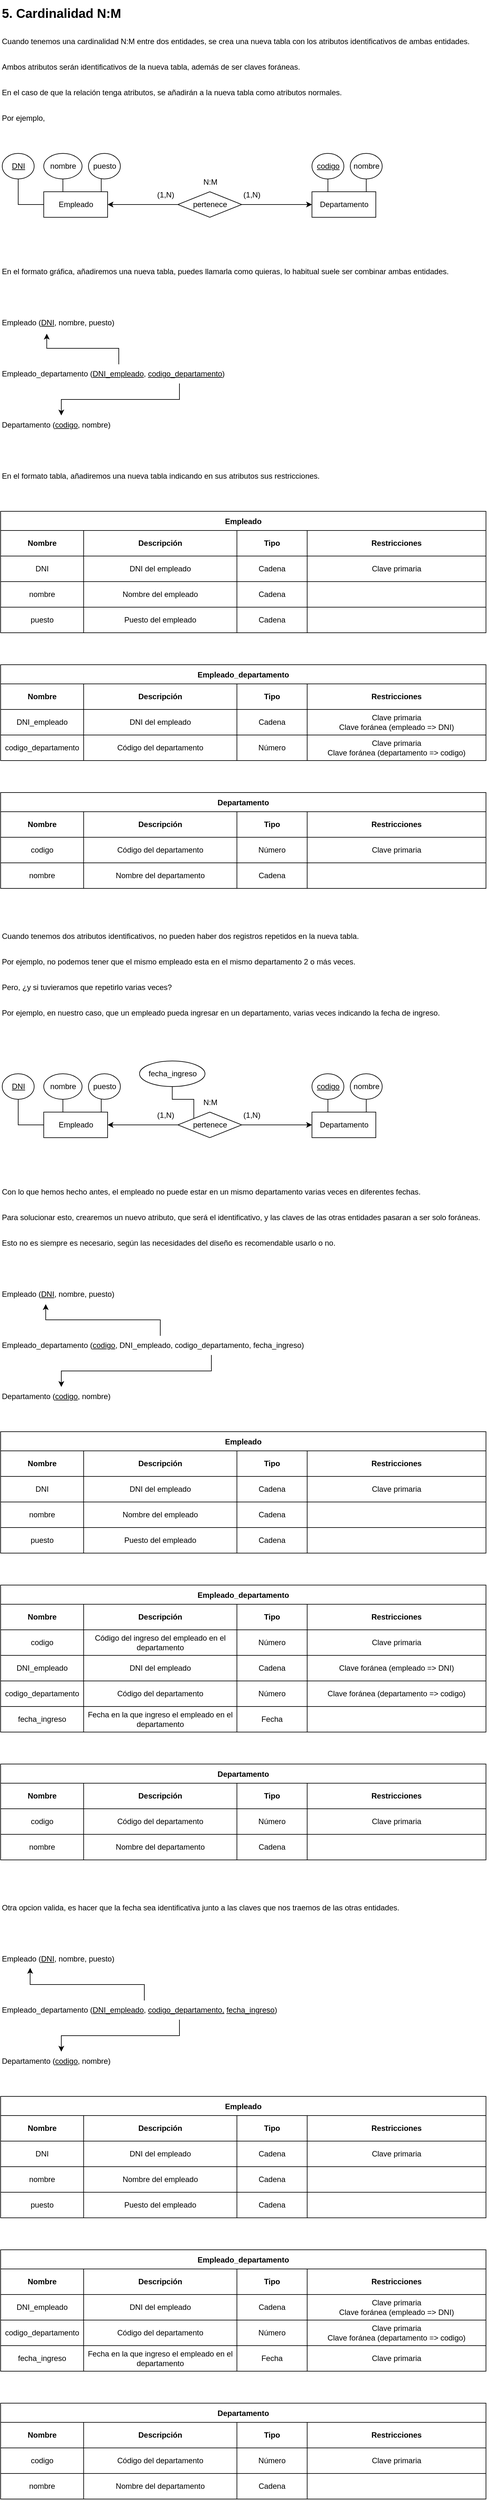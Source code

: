 <mxfile version="25.0.2">
  <diagram id="R2lEEEUBdFMjLlhIrx00" name="Page-1">
    <mxGraphModel dx="1572" dy="737" grid="1" gridSize="10" guides="1" tooltips="1" connect="1" arrows="1" fold="1" page="1" pageScale="1" pageWidth="850" pageHeight="1100" math="0" shadow="0" extFonts="Permanent Marker^https://fonts.googleapis.com/css?family=Permanent+Marker">
      <root>
        <mxCell id="0" />
        <mxCell id="1" parent="0" />
        <mxCell id="3jxKm5MUKbMZxZqrCTzL-1" value="5. Cardinalidad N:M" style="text;html=1;align=left;verticalAlign=middle;resizable=0;points=[];autosize=1;strokeColor=none;fillColor=none;strokeWidth=0;fontSize=20;fontStyle=1" parent="1" vertex="1">
          <mxGeometry x="40" y="40" width="200" height="40" as="geometry" />
        </mxCell>
        <mxCell id="3jxKm5MUKbMZxZqrCTzL-2" value="Cuando tenemos una cardinalidad N:M entre dos entidades, se crea una nueva tabla con los atributos identificativos de ambas entidades." style="text;html=1;align=left;verticalAlign=middle;resizable=0;points=[];autosize=1;strokeColor=none;fillColor=none;" parent="1" vertex="1">
          <mxGeometry x="40" y="90" width="760" height="30" as="geometry" />
        </mxCell>
        <mxCell id="3jxKm5MUKbMZxZqrCTzL-3" value="Por ejemplo,&amp;nbsp;" style="text;html=1;align=left;verticalAlign=middle;resizable=0;points=[];autosize=1;strokeColor=none;fillColor=none;" parent="1" vertex="1">
          <mxGeometry x="40" y="210" width="90" height="30" as="geometry" />
        </mxCell>
        <mxCell id="3jxKm5MUKbMZxZqrCTzL-4" value="&lt;span style=&quot;color: rgba(0, 0, 0, 0); font-family: monospace; font-size: 0px; font-weight: 400;&quot;&gt;%3CmxGraphModel%3E%3Croot%3E%3CmxCell%20id%3D%220%22%2F%3E%3CmxCell%20id%3D%221%22%20parent%3D%220%22%2F%3E%3CmxCell%20id%3D%222%22%20value%3D%22Queremos%20registrar%20empleados%20en%20nuestra%20base%20de%20datos%20su%20DNI%2C%20nombre%2C%20fecha%20%26lt%3Bspan%20style%3D%26quot%3Bbackground-color%3A%20initial%3B%26quot%3B%26gt%3By%20puesto.%20Cada%20empleado%20pertence%20a%20un%20departamento.%26lt%3B%2Fspan%26gt%3B%22%20style%3D%22text%3Bhtml%3D1%3Balign%3Dleft%3BverticalAlign%3Dmiddle%3Bresizable%3D0%3Bpoints%3D%5B%5D%3Bautosize%3D1%3BstrokeColor%3Dnone%3BfillColor%3Dnone%3BfontStyle%3D1%22%20vertex%3D%221%22%20parent%3D%221%22%3E%3CmxGeometry%20x%3D%2240%22%20y%3D%222130%22%20width%3D%22750%22%20height%3D%2230%22%20as%3D%22geometry%22%2F%3E%3C%2FmxCell%3E%3C%2Froot%3E%3C%2FmxGraphModel%3E&lt;/span&gt;" style="text;html=1;align=left;verticalAlign=middle;resizable=0;points=[];autosize=1;strokeColor=none;fillColor=none;fontStyle=1" parent="1" vertex="1">
          <mxGeometry x="40" y="320" width="20" height="30" as="geometry" />
        </mxCell>
        <mxCell id="3jxKm5MUKbMZxZqrCTzL-5" value="Empleado" style="whiteSpace=wrap;html=1;align=center;" parent="1" vertex="1">
          <mxGeometry x="107.5" y="340" width="100" height="40" as="geometry" />
        </mxCell>
        <mxCell id="3jxKm5MUKbMZxZqrCTzL-6" style="edgeStyle=orthogonalEdgeStyle;rounded=0;orthogonalLoop=1;jettySize=auto;html=1;endArrow=none;endFill=0;" parent="1" source="3jxKm5MUKbMZxZqrCTzL-7" target="3jxKm5MUKbMZxZqrCTzL-5" edge="1">
          <mxGeometry relative="1" as="geometry" />
        </mxCell>
        <mxCell id="3jxKm5MUKbMZxZqrCTzL-7" value="nombre" style="ellipse;whiteSpace=wrap;html=1;align=center;" parent="1" vertex="1">
          <mxGeometry x="107.5" y="280" width="60" height="40" as="geometry" />
        </mxCell>
        <mxCell id="3jxKm5MUKbMZxZqrCTzL-8" style="edgeStyle=orthogonalEdgeStyle;rounded=0;orthogonalLoop=1;jettySize=auto;html=1;entryX=0;entryY=0.5;entryDx=0;entryDy=0;endArrow=none;endFill=0;" parent="1" source="3jxKm5MUKbMZxZqrCTzL-9" target="3jxKm5MUKbMZxZqrCTzL-5" edge="1">
          <mxGeometry relative="1" as="geometry">
            <Array as="points">
              <mxPoint x="67.5" y="360" />
            </Array>
          </mxGeometry>
        </mxCell>
        <mxCell id="3jxKm5MUKbMZxZqrCTzL-9" value="DNI" style="ellipse;whiteSpace=wrap;html=1;align=center;fontStyle=4;" parent="1" vertex="1">
          <mxGeometry x="42.5" y="280" width="50" height="40" as="geometry" />
        </mxCell>
        <mxCell id="3jxKm5MUKbMZxZqrCTzL-10" style="edgeStyle=orthogonalEdgeStyle;rounded=0;orthogonalLoop=1;jettySize=auto;html=1;entryX=0.796;entryY=0.011;entryDx=0;entryDy=0;endArrow=none;endFill=0;entryPerimeter=0;" parent="1" source="3jxKm5MUKbMZxZqrCTzL-11" target="3jxKm5MUKbMZxZqrCTzL-5" edge="1">
          <mxGeometry relative="1" as="geometry">
            <Array as="points">
              <mxPoint x="197.5" y="300" />
              <mxPoint x="197.5" y="340" />
              <mxPoint x="187.5" y="340" />
            </Array>
          </mxGeometry>
        </mxCell>
        <mxCell id="3jxKm5MUKbMZxZqrCTzL-11" value="puesto" style="ellipse;whiteSpace=wrap;html=1;align=center;" parent="1" vertex="1">
          <mxGeometry x="177.5" y="280" width="50" height="40" as="geometry" />
        </mxCell>
        <mxCell id="3jxKm5MUKbMZxZqrCTzL-12" value="Departamento" style="whiteSpace=wrap;html=1;align=center;" parent="1" vertex="1">
          <mxGeometry x="527.5" y="340" width="100" height="40" as="geometry" />
        </mxCell>
        <mxCell id="3jxKm5MUKbMZxZqrCTzL-13" style="edgeStyle=orthogonalEdgeStyle;rounded=0;orthogonalLoop=1;jettySize=auto;html=1;entryX=0.25;entryY=0;entryDx=0;entryDy=0;endArrow=none;endFill=0;" parent="1" source="3jxKm5MUKbMZxZqrCTzL-14" target="3jxKm5MUKbMZxZqrCTzL-12" edge="1">
          <mxGeometry relative="1" as="geometry" />
        </mxCell>
        <mxCell id="3jxKm5MUKbMZxZqrCTzL-14" value="codigo" style="ellipse;whiteSpace=wrap;html=1;align=center;fontStyle=4;" parent="1" vertex="1">
          <mxGeometry x="527.5" y="280" width="50" height="40" as="geometry" />
        </mxCell>
        <mxCell id="3jxKm5MUKbMZxZqrCTzL-15" value="nombre" style="ellipse;whiteSpace=wrap;html=1;align=center;" parent="1" vertex="1">
          <mxGeometry x="587.5" y="280" width="50" height="40" as="geometry" />
        </mxCell>
        <mxCell id="3jxKm5MUKbMZxZqrCTzL-16" style="edgeStyle=orthogonalEdgeStyle;rounded=0;orthogonalLoop=1;jettySize=auto;html=1;entryX=0.841;entryY=-0.018;entryDx=0;entryDy=0;entryPerimeter=0;endArrow=none;endFill=0;" parent="1" source="3jxKm5MUKbMZxZqrCTzL-15" target="3jxKm5MUKbMZxZqrCTzL-12" edge="1">
          <mxGeometry relative="1" as="geometry" />
        </mxCell>
        <mxCell id="3jxKm5MUKbMZxZqrCTzL-17" style="edgeStyle=orthogonalEdgeStyle;rounded=0;orthogonalLoop=1;jettySize=auto;html=1;entryX=1;entryY=0.5;entryDx=0;entryDy=0;" parent="1" source="3jxKm5MUKbMZxZqrCTzL-19" target="3jxKm5MUKbMZxZqrCTzL-5" edge="1">
          <mxGeometry relative="1" as="geometry" />
        </mxCell>
        <mxCell id="3jxKm5MUKbMZxZqrCTzL-18" style="edgeStyle=orthogonalEdgeStyle;rounded=0;orthogonalLoop=1;jettySize=auto;html=1;entryX=0;entryY=0.5;entryDx=0;entryDy=0;" parent="1" source="3jxKm5MUKbMZxZqrCTzL-19" target="3jxKm5MUKbMZxZqrCTzL-12" edge="1">
          <mxGeometry relative="1" as="geometry" />
        </mxCell>
        <mxCell id="3jxKm5MUKbMZxZqrCTzL-19" value="pertenece" style="shape=rhombus;perimeter=rhombusPerimeter;whiteSpace=wrap;html=1;align=center;" parent="1" vertex="1">
          <mxGeometry x="317.5" y="340" width="100" height="40" as="geometry" />
        </mxCell>
        <mxCell id="3jxKm5MUKbMZxZqrCTzL-20" value="(1,N)" style="text;html=1;align=center;verticalAlign=middle;resizable=0;points=[];autosize=1;strokeColor=none;fillColor=none;" parent="1" vertex="1">
          <mxGeometry x="407.5" y="330" width="50" height="30" as="geometry" />
        </mxCell>
        <mxCell id="3jxKm5MUKbMZxZqrCTzL-21" value="(1,N)" style="text;html=1;align=center;verticalAlign=middle;resizable=0;points=[];autosize=1;strokeColor=none;fillColor=none;" parent="1" vertex="1">
          <mxGeometry x="272.5" y="330" width="50" height="30" as="geometry" />
        </mxCell>
        <mxCell id="3jxKm5MUKbMZxZqrCTzL-22" value="N:M" style="text;html=1;align=center;verticalAlign=middle;resizable=0;points=[];autosize=1;strokeColor=none;fillColor=none;" parent="1" vertex="1">
          <mxGeometry x="342.5" y="310" width="50" height="30" as="geometry" />
        </mxCell>
        <mxCell id="3jxKm5MUKbMZxZqrCTzL-23" value="En el formato gráfica, añadiremos una nueva tabla, puedes llamarla como quieras, lo habitual suele ser combinar ambas entidades." style="text;html=1;align=left;verticalAlign=middle;resizable=0;points=[];autosize=1;strokeColor=none;fillColor=none;" parent="1" vertex="1">
          <mxGeometry x="40" y="450" width="720" height="30" as="geometry" />
        </mxCell>
        <mxCell id="3jxKm5MUKbMZxZqrCTzL-25" value="Empleado (&lt;u&gt;DNI&lt;/u&gt;, nombre, puesto)" style="text;html=1;align=left;verticalAlign=middle;resizable=0;points=[];autosize=1;strokeColor=none;fillColor=none;" parent="1" vertex="1">
          <mxGeometry x="40" y="530" width="200" height="30" as="geometry" />
        </mxCell>
        <mxCell id="3jxKm5MUKbMZxZqrCTzL-26" value="Departamento (&lt;u&gt;codigo&lt;/u&gt;, nombre)" style="text;html=1;align=left;verticalAlign=middle;resizable=0;points=[];autosize=1;strokeColor=none;fillColor=none;" parent="1" vertex="1">
          <mxGeometry x="40" y="690" width="190" height="30" as="geometry" />
        </mxCell>
        <mxCell id="3jxKm5MUKbMZxZqrCTzL-29" style="edgeStyle=orthogonalEdgeStyle;rounded=0;orthogonalLoop=1;jettySize=auto;html=1;" parent="1" source="3jxKm5MUKbMZxZqrCTzL-27" target="3jxKm5MUKbMZxZqrCTzL-26" edge="1">
          <mxGeometry relative="1" as="geometry">
            <Array as="points">
              <mxPoint x="320" y="665" />
              <mxPoint x="135" y="665" />
            </Array>
          </mxGeometry>
        </mxCell>
        <mxCell id="3jxKm5MUKbMZxZqrCTzL-27" value="Empleado_departamento (&lt;u&gt;DNI_empleado&lt;/u&gt;, &lt;u&gt;codigo_departamento&lt;/u&gt;)" style="text;html=1;align=left;verticalAlign=middle;resizable=0;points=[];autosize=1;strokeColor=none;fillColor=none;" parent="1" vertex="1">
          <mxGeometry x="40" y="610" width="370" height="30" as="geometry" />
        </mxCell>
        <mxCell id="3jxKm5MUKbMZxZqrCTzL-28" style="edgeStyle=orthogonalEdgeStyle;rounded=0;orthogonalLoop=1;jettySize=auto;html=1;entryX=0.361;entryY=1.072;entryDx=0;entryDy=0;entryPerimeter=0;" parent="1" source="3jxKm5MUKbMZxZqrCTzL-27" target="3jxKm5MUKbMZxZqrCTzL-25" edge="1">
          <mxGeometry relative="1" as="geometry" />
        </mxCell>
        <mxCell id="3jxKm5MUKbMZxZqrCTzL-30" value="Ambos atributos serán identificativos de la nueva tabla, además de ser claves foráneas." style="text;html=1;align=left;verticalAlign=middle;resizable=0;points=[];autosize=1;strokeColor=none;fillColor=none;" parent="1" vertex="1">
          <mxGeometry x="40" y="130" width="490" height="30" as="geometry" />
        </mxCell>
        <mxCell id="3jxKm5MUKbMZxZqrCTzL-31" value="En el formato tabla, añadiremos una nueva tabla indicando en sus atributos sus restricciones." style="text;html=1;align=left;verticalAlign=middle;resizable=0;points=[];autosize=1;strokeColor=none;fillColor=none;" parent="1" vertex="1">
          <mxGeometry x="40" y="770" width="520" height="30" as="geometry" />
        </mxCell>
        <mxCell id="3jxKm5MUKbMZxZqrCTzL-32" value="Empleado" style="shape=table;startSize=30;container=1;collapsible=0;childLayout=tableLayout;fontStyle=1" parent="1" vertex="1">
          <mxGeometry x="40" y="840" width="760" height="190" as="geometry" />
        </mxCell>
        <mxCell id="3jxKm5MUKbMZxZqrCTzL-33" value="" style="shape=tableRow;horizontal=0;startSize=0;swimlaneHead=0;swimlaneBody=0;strokeColor=inherit;top=0;left=0;bottom=0;right=0;collapsible=0;dropTarget=0;fillColor=none;points=[[0,0.5],[1,0.5]];portConstraint=eastwest;" parent="3jxKm5MUKbMZxZqrCTzL-32" vertex="1">
          <mxGeometry y="30" width="760" height="40" as="geometry" />
        </mxCell>
        <mxCell id="3jxKm5MUKbMZxZqrCTzL-34" value="&lt;b&gt;Nombre&lt;/b&gt;" style="shape=partialRectangle;html=1;whiteSpace=wrap;connectable=0;strokeColor=inherit;overflow=hidden;fillColor=none;top=0;left=0;bottom=0;right=0;pointerEvents=1;" parent="3jxKm5MUKbMZxZqrCTzL-33" vertex="1">
          <mxGeometry width="130" height="40" as="geometry">
            <mxRectangle width="130" height="40" as="alternateBounds" />
          </mxGeometry>
        </mxCell>
        <mxCell id="3jxKm5MUKbMZxZqrCTzL-35" value="&lt;b&gt;Descripción&lt;/b&gt;" style="shape=partialRectangle;html=1;whiteSpace=wrap;connectable=0;strokeColor=inherit;overflow=hidden;fillColor=none;top=0;left=0;bottom=0;right=0;pointerEvents=1;" parent="3jxKm5MUKbMZxZqrCTzL-33" vertex="1">
          <mxGeometry x="130" width="240" height="40" as="geometry">
            <mxRectangle width="240" height="40" as="alternateBounds" />
          </mxGeometry>
        </mxCell>
        <mxCell id="3jxKm5MUKbMZxZqrCTzL-36" value="&lt;b&gt;Tipo&lt;/b&gt;" style="shape=partialRectangle;html=1;whiteSpace=wrap;connectable=0;strokeColor=inherit;overflow=hidden;fillColor=none;top=0;left=0;bottom=0;right=0;pointerEvents=1;" parent="3jxKm5MUKbMZxZqrCTzL-33" vertex="1">
          <mxGeometry x="370" width="110" height="40" as="geometry">
            <mxRectangle width="110" height="40" as="alternateBounds" />
          </mxGeometry>
        </mxCell>
        <mxCell id="3jxKm5MUKbMZxZqrCTzL-37" value="&lt;b&gt;Restricciones&lt;/b&gt;" style="shape=partialRectangle;html=1;whiteSpace=wrap;connectable=0;strokeColor=inherit;overflow=hidden;fillColor=none;top=0;left=0;bottom=0;right=0;pointerEvents=1;" parent="3jxKm5MUKbMZxZqrCTzL-33" vertex="1">
          <mxGeometry x="480" width="280" height="40" as="geometry">
            <mxRectangle width="280" height="40" as="alternateBounds" />
          </mxGeometry>
        </mxCell>
        <mxCell id="3jxKm5MUKbMZxZqrCTzL-38" value="" style="shape=tableRow;horizontal=0;startSize=0;swimlaneHead=0;swimlaneBody=0;strokeColor=inherit;top=0;left=0;bottom=0;right=0;collapsible=0;dropTarget=0;fillColor=none;points=[[0,0.5],[1,0.5]];portConstraint=eastwest;" parent="3jxKm5MUKbMZxZqrCTzL-32" vertex="1">
          <mxGeometry y="70" width="760" height="40" as="geometry" />
        </mxCell>
        <mxCell id="3jxKm5MUKbMZxZqrCTzL-39" value="DNI" style="shape=partialRectangle;html=1;whiteSpace=wrap;connectable=0;strokeColor=inherit;overflow=hidden;fillColor=none;top=0;left=0;bottom=0;right=0;pointerEvents=1;" parent="3jxKm5MUKbMZxZqrCTzL-38" vertex="1">
          <mxGeometry width="130" height="40" as="geometry">
            <mxRectangle width="130" height="40" as="alternateBounds" />
          </mxGeometry>
        </mxCell>
        <mxCell id="3jxKm5MUKbMZxZqrCTzL-40" value="DNI del empleado" style="shape=partialRectangle;html=1;whiteSpace=wrap;connectable=0;strokeColor=inherit;overflow=hidden;fillColor=none;top=0;left=0;bottom=0;right=0;pointerEvents=1;" parent="3jxKm5MUKbMZxZqrCTzL-38" vertex="1">
          <mxGeometry x="130" width="240" height="40" as="geometry">
            <mxRectangle width="240" height="40" as="alternateBounds" />
          </mxGeometry>
        </mxCell>
        <mxCell id="3jxKm5MUKbMZxZqrCTzL-41" value="Cadena" style="shape=partialRectangle;html=1;whiteSpace=wrap;connectable=0;strokeColor=inherit;overflow=hidden;fillColor=none;top=0;left=0;bottom=0;right=0;pointerEvents=1;" parent="3jxKm5MUKbMZxZqrCTzL-38" vertex="1">
          <mxGeometry x="370" width="110" height="40" as="geometry">
            <mxRectangle width="110" height="40" as="alternateBounds" />
          </mxGeometry>
        </mxCell>
        <mxCell id="3jxKm5MUKbMZxZqrCTzL-42" value="Clave primaria" style="shape=partialRectangle;html=1;whiteSpace=wrap;connectable=0;strokeColor=inherit;overflow=hidden;fillColor=none;top=0;left=0;bottom=0;right=0;pointerEvents=1;" parent="3jxKm5MUKbMZxZqrCTzL-38" vertex="1">
          <mxGeometry x="480" width="280" height="40" as="geometry">
            <mxRectangle width="280" height="40" as="alternateBounds" />
          </mxGeometry>
        </mxCell>
        <mxCell id="3jxKm5MUKbMZxZqrCTzL-43" style="shape=tableRow;horizontal=0;startSize=0;swimlaneHead=0;swimlaneBody=0;strokeColor=inherit;top=0;left=0;bottom=0;right=0;collapsible=0;dropTarget=0;fillColor=none;points=[[0,0.5],[1,0.5]];portConstraint=eastwest;" parent="3jxKm5MUKbMZxZqrCTzL-32" vertex="1">
          <mxGeometry y="110" width="760" height="40" as="geometry" />
        </mxCell>
        <mxCell id="3jxKm5MUKbMZxZqrCTzL-44" value="nombre" style="shape=partialRectangle;html=1;whiteSpace=wrap;connectable=0;strokeColor=inherit;overflow=hidden;fillColor=none;top=0;left=0;bottom=0;right=0;pointerEvents=1;" parent="3jxKm5MUKbMZxZqrCTzL-43" vertex="1">
          <mxGeometry width="130" height="40" as="geometry">
            <mxRectangle width="130" height="40" as="alternateBounds" />
          </mxGeometry>
        </mxCell>
        <mxCell id="3jxKm5MUKbMZxZqrCTzL-45" value="Nombre del empleado" style="shape=partialRectangle;html=1;whiteSpace=wrap;connectable=0;strokeColor=inherit;overflow=hidden;fillColor=none;top=0;left=0;bottom=0;right=0;pointerEvents=1;" parent="3jxKm5MUKbMZxZqrCTzL-43" vertex="1">
          <mxGeometry x="130" width="240" height="40" as="geometry">
            <mxRectangle width="240" height="40" as="alternateBounds" />
          </mxGeometry>
        </mxCell>
        <mxCell id="3jxKm5MUKbMZxZqrCTzL-46" value="Cadena" style="shape=partialRectangle;html=1;whiteSpace=wrap;connectable=0;strokeColor=inherit;overflow=hidden;fillColor=none;top=0;left=0;bottom=0;right=0;pointerEvents=1;" parent="3jxKm5MUKbMZxZqrCTzL-43" vertex="1">
          <mxGeometry x="370" width="110" height="40" as="geometry">
            <mxRectangle width="110" height="40" as="alternateBounds" />
          </mxGeometry>
        </mxCell>
        <mxCell id="3jxKm5MUKbMZxZqrCTzL-47" style="shape=partialRectangle;html=1;whiteSpace=wrap;connectable=0;strokeColor=inherit;overflow=hidden;fillColor=none;top=0;left=0;bottom=0;right=0;pointerEvents=1;" parent="3jxKm5MUKbMZxZqrCTzL-43" vertex="1">
          <mxGeometry x="480" width="280" height="40" as="geometry">
            <mxRectangle width="280" height="40" as="alternateBounds" />
          </mxGeometry>
        </mxCell>
        <mxCell id="3jxKm5MUKbMZxZqrCTzL-48" style="shape=tableRow;horizontal=0;startSize=0;swimlaneHead=0;swimlaneBody=0;strokeColor=inherit;top=0;left=0;bottom=0;right=0;collapsible=0;dropTarget=0;fillColor=none;points=[[0,0.5],[1,0.5]];portConstraint=eastwest;" parent="3jxKm5MUKbMZxZqrCTzL-32" vertex="1">
          <mxGeometry y="150" width="760" height="40" as="geometry" />
        </mxCell>
        <mxCell id="3jxKm5MUKbMZxZqrCTzL-49" value="puesto" style="shape=partialRectangle;html=1;whiteSpace=wrap;connectable=0;strokeColor=inherit;overflow=hidden;fillColor=none;top=0;left=0;bottom=0;right=0;pointerEvents=1;" parent="3jxKm5MUKbMZxZqrCTzL-48" vertex="1">
          <mxGeometry width="130" height="40" as="geometry">
            <mxRectangle width="130" height="40" as="alternateBounds" />
          </mxGeometry>
        </mxCell>
        <mxCell id="3jxKm5MUKbMZxZqrCTzL-50" value="Puesto del empleado" style="shape=partialRectangle;html=1;whiteSpace=wrap;connectable=0;strokeColor=inherit;overflow=hidden;fillColor=none;top=0;left=0;bottom=0;right=0;pointerEvents=1;" parent="3jxKm5MUKbMZxZqrCTzL-48" vertex="1">
          <mxGeometry x="130" width="240" height="40" as="geometry">
            <mxRectangle width="240" height="40" as="alternateBounds" />
          </mxGeometry>
        </mxCell>
        <mxCell id="3jxKm5MUKbMZxZqrCTzL-51" value="Cadena" style="shape=partialRectangle;html=1;whiteSpace=wrap;connectable=0;strokeColor=inherit;overflow=hidden;fillColor=none;top=0;left=0;bottom=0;right=0;pointerEvents=1;" parent="3jxKm5MUKbMZxZqrCTzL-48" vertex="1">
          <mxGeometry x="370" width="110" height="40" as="geometry">
            <mxRectangle width="110" height="40" as="alternateBounds" />
          </mxGeometry>
        </mxCell>
        <mxCell id="3jxKm5MUKbMZxZqrCTzL-52" value="" style="shape=partialRectangle;html=1;whiteSpace=wrap;connectable=0;strokeColor=inherit;overflow=hidden;fillColor=none;top=0;left=0;bottom=0;right=0;pointerEvents=1;" parent="3jxKm5MUKbMZxZqrCTzL-48" vertex="1">
          <mxGeometry x="480" width="280" height="40" as="geometry">
            <mxRectangle width="280" height="40" as="alternateBounds" />
          </mxGeometry>
        </mxCell>
        <mxCell id="3jxKm5MUKbMZxZqrCTzL-58" value="Departamento" style="shape=table;startSize=30;container=1;collapsible=0;childLayout=tableLayout;fontStyle=1" parent="1" vertex="1">
          <mxGeometry x="40" y="1280" width="760" height="150" as="geometry" />
        </mxCell>
        <mxCell id="3jxKm5MUKbMZxZqrCTzL-59" value="" style="shape=tableRow;horizontal=0;startSize=0;swimlaneHead=0;swimlaneBody=0;strokeColor=inherit;top=0;left=0;bottom=0;right=0;collapsible=0;dropTarget=0;fillColor=none;points=[[0,0.5],[1,0.5]];portConstraint=eastwest;" parent="3jxKm5MUKbMZxZqrCTzL-58" vertex="1">
          <mxGeometry y="30" width="760" height="40" as="geometry" />
        </mxCell>
        <mxCell id="3jxKm5MUKbMZxZqrCTzL-60" value="&lt;b&gt;Nombre&lt;/b&gt;" style="shape=partialRectangle;html=1;whiteSpace=wrap;connectable=0;strokeColor=inherit;overflow=hidden;fillColor=none;top=0;left=0;bottom=0;right=0;pointerEvents=1;" parent="3jxKm5MUKbMZxZqrCTzL-59" vertex="1">
          <mxGeometry width="130" height="40" as="geometry">
            <mxRectangle width="130" height="40" as="alternateBounds" />
          </mxGeometry>
        </mxCell>
        <mxCell id="3jxKm5MUKbMZxZqrCTzL-61" value="&lt;b&gt;Descripción&lt;/b&gt;" style="shape=partialRectangle;html=1;whiteSpace=wrap;connectable=0;strokeColor=inherit;overflow=hidden;fillColor=none;top=0;left=0;bottom=0;right=0;pointerEvents=1;" parent="3jxKm5MUKbMZxZqrCTzL-59" vertex="1">
          <mxGeometry x="130" width="240" height="40" as="geometry">
            <mxRectangle width="240" height="40" as="alternateBounds" />
          </mxGeometry>
        </mxCell>
        <mxCell id="3jxKm5MUKbMZxZqrCTzL-62" value="&lt;b&gt;Tipo&lt;/b&gt;" style="shape=partialRectangle;html=1;whiteSpace=wrap;connectable=0;strokeColor=inherit;overflow=hidden;fillColor=none;top=0;left=0;bottom=0;right=0;pointerEvents=1;" parent="3jxKm5MUKbMZxZqrCTzL-59" vertex="1">
          <mxGeometry x="370" width="110" height="40" as="geometry">
            <mxRectangle width="110" height="40" as="alternateBounds" />
          </mxGeometry>
        </mxCell>
        <mxCell id="3jxKm5MUKbMZxZqrCTzL-63" value="&lt;b&gt;Restricciones&lt;/b&gt;" style="shape=partialRectangle;html=1;whiteSpace=wrap;connectable=0;strokeColor=inherit;overflow=hidden;fillColor=none;top=0;left=0;bottom=0;right=0;pointerEvents=1;" parent="3jxKm5MUKbMZxZqrCTzL-59" vertex="1">
          <mxGeometry x="480" width="280" height="40" as="geometry">
            <mxRectangle width="280" height="40" as="alternateBounds" />
          </mxGeometry>
        </mxCell>
        <mxCell id="3jxKm5MUKbMZxZqrCTzL-64" value="" style="shape=tableRow;horizontal=0;startSize=0;swimlaneHead=0;swimlaneBody=0;strokeColor=inherit;top=0;left=0;bottom=0;right=0;collapsible=0;dropTarget=0;fillColor=none;points=[[0,0.5],[1,0.5]];portConstraint=eastwest;" parent="3jxKm5MUKbMZxZqrCTzL-58" vertex="1">
          <mxGeometry y="70" width="760" height="40" as="geometry" />
        </mxCell>
        <mxCell id="3jxKm5MUKbMZxZqrCTzL-65" value="codigo" style="shape=partialRectangle;html=1;whiteSpace=wrap;connectable=0;strokeColor=inherit;overflow=hidden;fillColor=none;top=0;left=0;bottom=0;right=0;pointerEvents=1;" parent="3jxKm5MUKbMZxZqrCTzL-64" vertex="1">
          <mxGeometry width="130" height="40" as="geometry">
            <mxRectangle width="130" height="40" as="alternateBounds" />
          </mxGeometry>
        </mxCell>
        <mxCell id="3jxKm5MUKbMZxZqrCTzL-66" value="Código del departamento" style="shape=partialRectangle;html=1;whiteSpace=wrap;connectable=0;strokeColor=inherit;overflow=hidden;fillColor=none;top=0;left=0;bottom=0;right=0;pointerEvents=1;" parent="3jxKm5MUKbMZxZqrCTzL-64" vertex="1">
          <mxGeometry x="130" width="240" height="40" as="geometry">
            <mxRectangle width="240" height="40" as="alternateBounds" />
          </mxGeometry>
        </mxCell>
        <mxCell id="3jxKm5MUKbMZxZqrCTzL-67" value="Número" style="shape=partialRectangle;html=1;whiteSpace=wrap;connectable=0;strokeColor=inherit;overflow=hidden;fillColor=none;top=0;left=0;bottom=0;right=0;pointerEvents=1;" parent="3jxKm5MUKbMZxZqrCTzL-64" vertex="1">
          <mxGeometry x="370" width="110" height="40" as="geometry">
            <mxRectangle width="110" height="40" as="alternateBounds" />
          </mxGeometry>
        </mxCell>
        <mxCell id="3jxKm5MUKbMZxZqrCTzL-68" value="Clave primaria" style="shape=partialRectangle;html=1;whiteSpace=wrap;connectable=0;strokeColor=inherit;overflow=hidden;fillColor=none;top=0;left=0;bottom=0;right=0;pointerEvents=1;" parent="3jxKm5MUKbMZxZqrCTzL-64" vertex="1">
          <mxGeometry x="480" width="280" height="40" as="geometry">
            <mxRectangle width="280" height="40" as="alternateBounds" />
          </mxGeometry>
        </mxCell>
        <mxCell id="3jxKm5MUKbMZxZqrCTzL-69" style="shape=tableRow;horizontal=0;startSize=0;swimlaneHead=0;swimlaneBody=0;strokeColor=inherit;top=0;left=0;bottom=0;right=0;collapsible=0;dropTarget=0;fillColor=none;points=[[0,0.5],[1,0.5]];portConstraint=eastwest;" parent="3jxKm5MUKbMZxZqrCTzL-58" vertex="1">
          <mxGeometry y="110" width="760" height="40" as="geometry" />
        </mxCell>
        <mxCell id="3jxKm5MUKbMZxZqrCTzL-70" value="nombre" style="shape=partialRectangle;html=1;whiteSpace=wrap;connectable=0;strokeColor=inherit;overflow=hidden;fillColor=none;top=0;left=0;bottom=0;right=0;pointerEvents=1;" parent="3jxKm5MUKbMZxZqrCTzL-69" vertex="1">
          <mxGeometry width="130" height="40" as="geometry">
            <mxRectangle width="130" height="40" as="alternateBounds" />
          </mxGeometry>
        </mxCell>
        <mxCell id="3jxKm5MUKbMZxZqrCTzL-71" value="Nombre del departamento" style="shape=partialRectangle;html=1;whiteSpace=wrap;connectable=0;strokeColor=inherit;overflow=hidden;fillColor=none;top=0;left=0;bottom=0;right=0;pointerEvents=1;" parent="3jxKm5MUKbMZxZqrCTzL-69" vertex="1">
          <mxGeometry x="130" width="240" height="40" as="geometry">
            <mxRectangle width="240" height="40" as="alternateBounds" />
          </mxGeometry>
        </mxCell>
        <mxCell id="3jxKm5MUKbMZxZqrCTzL-72" value="Cadena" style="shape=partialRectangle;html=1;whiteSpace=wrap;connectable=0;strokeColor=inherit;overflow=hidden;fillColor=none;top=0;left=0;bottom=0;right=0;pointerEvents=1;" parent="3jxKm5MUKbMZxZqrCTzL-69" vertex="1">
          <mxGeometry x="370" width="110" height="40" as="geometry">
            <mxRectangle width="110" height="40" as="alternateBounds" />
          </mxGeometry>
        </mxCell>
        <mxCell id="3jxKm5MUKbMZxZqrCTzL-73" style="shape=partialRectangle;html=1;whiteSpace=wrap;connectable=0;strokeColor=inherit;overflow=hidden;fillColor=none;top=0;left=0;bottom=0;right=0;pointerEvents=1;" parent="3jxKm5MUKbMZxZqrCTzL-69" vertex="1">
          <mxGeometry x="480" width="280" height="40" as="geometry">
            <mxRectangle width="280" height="40" as="alternateBounds" />
          </mxGeometry>
        </mxCell>
        <mxCell id="3jxKm5MUKbMZxZqrCTzL-74" value="Empleado_departamento" style="shape=table;startSize=30;container=1;collapsible=0;childLayout=tableLayout;fontStyle=1" parent="1" vertex="1">
          <mxGeometry x="40" y="1080" width="760" height="150" as="geometry" />
        </mxCell>
        <mxCell id="3jxKm5MUKbMZxZqrCTzL-75" value="" style="shape=tableRow;horizontal=0;startSize=0;swimlaneHead=0;swimlaneBody=0;strokeColor=inherit;top=0;left=0;bottom=0;right=0;collapsible=0;dropTarget=0;fillColor=none;points=[[0,0.5],[1,0.5]];portConstraint=eastwest;" parent="3jxKm5MUKbMZxZqrCTzL-74" vertex="1">
          <mxGeometry y="30" width="760" height="40" as="geometry" />
        </mxCell>
        <mxCell id="3jxKm5MUKbMZxZqrCTzL-76" value="&lt;b&gt;Nombre&lt;/b&gt;" style="shape=partialRectangle;html=1;whiteSpace=wrap;connectable=0;strokeColor=inherit;overflow=hidden;fillColor=none;top=0;left=0;bottom=0;right=0;pointerEvents=1;" parent="3jxKm5MUKbMZxZqrCTzL-75" vertex="1">
          <mxGeometry width="130" height="40" as="geometry">
            <mxRectangle width="130" height="40" as="alternateBounds" />
          </mxGeometry>
        </mxCell>
        <mxCell id="3jxKm5MUKbMZxZqrCTzL-77" value="&lt;b&gt;Descripción&lt;/b&gt;" style="shape=partialRectangle;html=1;whiteSpace=wrap;connectable=0;strokeColor=inherit;overflow=hidden;fillColor=none;top=0;left=0;bottom=0;right=0;pointerEvents=1;" parent="3jxKm5MUKbMZxZqrCTzL-75" vertex="1">
          <mxGeometry x="130" width="240" height="40" as="geometry">
            <mxRectangle width="240" height="40" as="alternateBounds" />
          </mxGeometry>
        </mxCell>
        <mxCell id="3jxKm5MUKbMZxZqrCTzL-78" value="&lt;b&gt;Tipo&lt;/b&gt;" style="shape=partialRectangle;html=1;whiteSpace=wrap;connectable=0;strokeColor=inherit;overflow=hidden;fillColor=none;top=0;left=0;bottom=0;right=0;pointerEvents=1;" parent="3jxKm5MUKbMZxZqrCTzL-75" vertex="1">
          <mxGeometry x="370" width="110" height="40" as="geometry">
            <mxRectangle width="110" height="40" as="alternateBounds" />
          </mxGeometry>
        </mxCell>
        <mxCell id="3jxKm5MUKbMZxZqrCTzL-79" value="&lt;b&gt;Restricciones&lt;/b&gt;" style="shape=partialRectangle;html=1;whiteSpace=wrap;connectable=0;strokeColor=inherit;overflow=hidden;fillColor=none;top=0;left=0;bottom=0;right=0;pointerEvents=1;" parent="3jxKm5MUKbMZxZqrCTzL-75" vertex="1">
          <mxGeometry x="480" width="280" height="40" as="geometry">
            <mxRectangle width="280" height="40" as="alternateBounds" />
          </mxGeometry>
        </mxCell>
        <mxCell id="3jxKm5MUKbMZxZqrCTzL-80" value="" style="shape=tableRow;horizontal=0;startSize=0;swimlaneHead=0;swimlaneBody=0;strokeColor=inherit;top=0;left=0;bottom=0;right=0;collapsible=0;dropTarget=0;fillColor=none;points=[[0,0.5],[1,0.5]];portConstraint=eastwest;" parent="3jxKm5MUKbMZxZqrCTzL-74" vertex="1">
          <mxGeometry y="70" width="760" height="40" as="geometry" />
        </mxCell>
        <mxCell id="3jxKm5MUKbMZxZqrCTzL-81" value="DNI_empleado" style="shape=partialRectangle;html=1;whiteSpace=wrap;connectable=0;strokeColor=inherit;overflow=hidden;fillColor=none;top=0;left=0;bottom=0;right=0;pointerEvents=1;" parent="3jxKm5MUKbMZxZqrCTzL-80" vertex="1">
          <mxGeometry width="130" height="40" as="geometry">
            <mxRectangle width="130" height="40" as="alternateBounds" />
          </mxGeometry>
        </mxCell>
        <mxCell id="3jxKm5MUKbMZxZqrCTzL-82" value="DNI del empleado" style="shape=partialRectangle;html=1;whiteSpace=wrap;connectable=0;strokeColor=inherit;overflow=hidden;fillColor=none;top=0;left=0;bottom=0;right=0;pointerEvents=1;" parent="3jxKm5MUKbMZxZqrCTzL-80" vertex="1">
          <mxGeometry x="130" width="240" height="40" as="geometry">
            <mxRectangle width="240" height="40" as="alternateBounds" />
          </mxGeometry>
        </mxCell>
        <mxCell id="3jxKm5MUKbMZxZqrCTzL-83" value="Cadena" style="shape=partialRectangle;html=1;whiteSpace=wrap;connectable=0;strokeColor=inherit;overflow=hidden;fillColor=none;top=0;left=0;bottom=0;right=0;pointerEvents=1;" parent="3jxKm5MUKbMZxZqrCTzL-80" vertex="1">
          <mxGeometry x="370" width="110" height="40" as="geometry">
            <mxRectangle width="110" height="40" as="alternateBounds" />
          </mxGeometry>
        </mxCell>
        <mxCell id="3jxKm5MUKbMZxZqrCTzL-84" value="Clave primaria&lt;div&gt;Clave foránea (empleado =&amp;gt; DNI)&lt;/div&gt;" style="shape=partialRectangle;html=1;whiteSpace=wrap;connectable=0;strokeColor=inherit;overflow=hidden;fillColor=none;top=0;left=0;bottom=0;right=0;pointerEvents=1;" parent="3jxKm5MUKbMZxZqrCTzL-80" vertex="1">
          <mxGeometry x="480" width="280" height="40" as="geometry">
            <mxRectangle width="280" height="40" as="alternateBounds" />
          </mxGeometry>
        </mxCell>
        <mxCell id="3jxKm5MUKbMZxZqrCTzL-85" style="shape=tableRow;horizontal=0;startSize=0;swimlaneHead=0;swimlaneBody=0;strokeColor=inherit;top=0;left=0;bottom=0;right=0;collapsible=0;dropTarget=0;fillColor=none;points=[[0,0.5],[1,0.5]];portConstraint=eastwest;" parent="3jxKm5MUKbMZxZqrCTzL-74" vertex="1">
          <mxGeometry y="110" width="760" height="40" as="geometry" />
        </mxCell>
        <mxCell id="3jxKm5MUKbMZxZqrCTzL-86" value="codigo_departamento" style="shape=partialRectangle;html=1;whiteSpace=wrap;connectable=0;strokeColor=inherit;overflow=hidden;fillColor=none;top=0;left=0;bottom=0;right=0;pointerEvents=1;" parent="3jxKm5MUKbMZxZqrCTzL-85" vertex="1">
          <mxGeometry width="130" height="40" as="geometry">
            <mxRectangle width="130" height="40" as="alternateBounds" />
          </mxGeometry>
        </mxCell>
        <mxCell id="3jxKm5MUKbMZxZqrCTzL-87" value="Código del departamento" style="shape=partialRectangle;html=1;whiteSpace=wrap;connectable=0;strokeColor=inherit;overflow=hidden;fillColor=none;top=0;left=0;bottom=0;right=0;pointerEvents=1;" parent="3jxKm5MUKbMZxZqrCTzL-85" vertex="1">
          <mxGeometry x="130" width="240" height="40" as="geometry">
            <mxRectangle width="240" height="40" as="alternateBounds" />
          </mxGeometry>
        </mxCell>
        <mxCell id="3jxKm5MUKbMZxZqrCTzL-88" value="Número" style="shape=partialRectangle;html=1;whiteSpace=wrap;connectable=0;strokeColor=inherit;overflow=hidden;fillColor=none;top=0;left=0;bottom=0;right=0;pointerEvents=1;" parent="3jxKm5MUKbMZxZqrCTzL-85" vertex="1">
          <mxGeometry x="370" width="110" height="40" as="geometry">
            <mxRectangle width="110" height="40" as="alternateBounds" />
          </mxGeometry>
        </mxCell>
        <mxCell id="3jxKm5MUKbMZxZqrCTzL-89" value="Clave primaria&lt;div&gt;Clave foránea (departamento =&amp;gt; codigo)&lt;/div&gt;" style="shape=partialRectangle;html=1;whiteSpace=wrap;connectable=0;strokeColor=inherit;overflow=hidden;fillColor=none;top=0;left=0;bottom=0;right=0;pointerEvents=1;" parent="3jxKm5MUKbMZxZqrCTzL-85" vertex="1">
          <mxGeometry x="480" width="280" height="40" as="geometry">
            <mxRectangle width="280" height="40" as="alternateBounds" />
          </mxGeometry>
        </mxCell>
        <mxCell id="3jxKm5MUKbMZxZqrCTzL-91" value="&lt;span style=&quot;color: rgba(0, 0, 0, 0); font-family: monospace; font-size: 0px; text-align: start;&quot;&gt;%3CmxGraphModel%3E%3Croot%3E%3CmxCell%20id%3D%220%22%2F%3E%3CmxCell%20id%3D%221%22%20parent%3D%220%22%2F%3E%3CmxCell%20id%3D%222%22%20value%3D%22En%20el%20caso%20de%20que%20la%20relaci%C3%B3n%20tenga%20atributos%2C%20se%20a%C3%B1adir%C3%A1n%20a%20la%20entidad%20que%20tenga%20N%20como%20m%C3%A1ximo.%22%20style%3D%22text%3Bhtml%3D1%3Balign%3Dleft%3BverticalAlign%3Dmiddle%3Bresizable%3D0%3Bpoints%3D%5B%5D%3Bautosize%3D1%3BstrokeColor%3Dnone%3BfillColor%3Dnone%3B%22%20vertex%3D%221%22%20parent%3D%221%22%3E%3CmxGeometry%20x%3D%2240%22%20y%3D%22130%22%20width%3D%22550%22%20height%3D%2230%22%20as%3D%22geometry%22%2F%3E%3C%2FmxCell%3E%3C%2Froot%3E%3C%2FmxGraphModel%3E&lt;/span&gt;" style="text;html=1;align=center;verticalAlign=middle;resizable=0;points=[];autosize=1;strokeColor=none;fillColor=none;" parent="1" vertex="1">
          <mxGeometry x="50" y="168" width="20" height="30" as="geometry" />
        </mxCell>
        <mxCell id="3jxKm5MUKbMZxZqrCTzL-92" value="En el caso de que la relación tenga atributos, se añadirán a la nueva tabla como atributos normales." style="text;html=1;align=left;verticalAlign=middle;resizable=0;points=[];autosize=1;strokeColor=none;fillColor=none;" parent="1" vertex="1">
          <mxGeometry x="40" y="170" width="560" height="30" as="geometry" />
        </mxCell>
        <mxCell id="IbHUjtiDqlyyLLWEisCw-1" value="Cuando tenemos dos atributos identificativos, no pueden haber dos registros repetidos en la nueva tabla." style="text;html=1;align=left;verticalAlign=middle;resizable=0;points=[];autosize=1;strokeColor=none;fillColor=none;" parent="1" vertex="1">
          <mxGeometry x="40" y="1490" width="580" height="30" as="geometry" />
        </mxCell>
        <mxCell id="IbHUjtiDqlyyLLWEisCw-2" value="Por ejemplo, no podemos tener que el mismo empleado esta en el mismo departamento 2 o más veces." style="text;html=1;align=left;verticalAlign=middle;resizable=0;points=[];autosize=1;strokeColor=none;fillColor=none;" parent="1" vertex="1">
          <mxGeometry x="40" y="1530" width="580" height="30" as="geometry" />
        </mxCell>
        <mxCell id="IbHUjtiDqlyyLLWEisCw-3" value="Pero, ¿y si tuvieramos que repetirlo varias veces?&amp;nbsp;" style="text;html=1;align=left;verticalAlign=middle;resizable=0;points=[];autosize=1;strokeColor=none;fillColor=none;" parent="1" vertex="1">
          <mxGeometry x="40" y="1570" width="290" height="30" as="geometry" />
        </mxCell>
        <mxCell id="IbHUjtiDqlyyLLWEisCw-5" value="&lt;span style=&quot;&quot;&gt;Por ejemplo, en nuestro caso, que un empleado pueda ingresar en un departamento, varias veces indicando la fecha de ingreso.&lt;/span&gt;" style="text;html=1;align=left;verticalAlign=middle;resizable=0;points=[];autosize=1;strokeColor=none;fillColor=none;" parent="1" vertex="1">
          <mxGeometry x="40" y="1610" width="710" height="30" as="geometry" />
        </mxCell>
        <mxCell id="IbHUjtiDqlyyLLWEisCw-7" value="&lt;span style=&quot;color: rgba(0, 0, 0, 0); font-family: monospace; font-size: 0px; font-weight: 400;&quot;&gt;%3CmxGraphModel%3E%3Croot%3E%3CmxCell%20id%3D%220%22%2F%3E%3CmxCell%20id%3D%221%22%20parent%3D%220%22%2F%3E%3CmxCell%20id%3D%222%22%20value%3D%22Queremos%20registrar%20empleados%20en%20nuestra%20base%20de%20datos%20su%20DNI%2C%20nombre%2C%20fecha%20%26lt%3Bspan%20style%3D%26quot%3Bbackground-color%3A%20initial%3B%26quot%3B%26gt%3By%20puesto.%20Cada%20empleado%20pertence%20a%20un%20departamento.%26lt%3B%2Fspan%26gt%3B%22%20style%3D%22text%3Bhtml%3D1%3Balign%3Dleft%3BverticalAlign%3Dmiddle%3Bresizable%3D0%3Bpoints%3D%5B%5D%3Bautosize%3D1%3BstrokeColor%3Dnone%3BfillColor%3Dnone%3BfontStyle%3D1%22%20vertex%3D%221%22%20parent%3D%221%22%3E%3CmxGeometry%20x%3D%2240%22%20y%3D%222130%22%20width%3D%22750%22%20height%3D%2230%22%20as%3D%22geometry%22%2F%3E%3C%2FmxCell%3E%3C%2Froot%3E%3C%2FmxGraphModel%3E&lt;/span&gt;" style="text;html=1;align=left;verticalAlign=middle;resizable=0;points=[];autosize=1;strokeColor=none;fillColor=none;fontStyle=1" parent="1" vertex="1">
          <mxGeometry x="40" y="1760" width="20" height="30" as="geometry" />
        </mxCell>
        <mxCell id="IbHUjtiDqlyyLLWEisCw-8" value="Empleado" style="whiteSpace=wrap;html=1;align=center;" parent="1" vertex="1">
          <mxGeometry x="107.5" y="1780" width="100" height="40" as="geometry" />
        </mxCell>
        <mxCell id="IbHUjtiDqlyyLLWEisCw-9" style="edgeStyle=orthogonalEdgeStyle;rounded=0;orthogonalLoop=1;jettySize=auto;html=1;endArrow=none;endFill=0;" parent="1" source="IbHUjtiDqlyyLLWEisCw-10" target="IbHUjtiDqlyyLLWEisCw-8" edge="1">
          <mxGeometry relative="1" as="geometry" />
        </mxCell>
        <mxCell id="IbHUjtiDqlyyLLWEisCw-10" value="nombre" style="ellipse;whiteSpace=wrap;html=1;align=center;" parent="1" vertex="1">
          <mxGeometry x="107.5" y="1720" width="60" height="40" as="geometry" />
        </mxCell>
        <mxCell id="IbHUjtiDqlyyLLWEisCw-11" style="edgeStyle=orthogonalEdgeStyle;rounded=0;orthogonalLoop=1;jettySize=auto;html=1;entryX=0;entryY=0.5;entryDx=0;entryDy=0;endArrow=none;endFill=0;" parent="1" source="IbHUjtiDqlyyLLWEisCw-12" target="IbHUjtiDqlyyLLWEisCw-8" edge="1">
          <mxGeometry relative="1" as="geometry">
            <Array as="points">
              <mxPoint x="67.5" y="1800" />
            </Array>
          </mxGeometry>
        </mxCell>
        <mxCell id="IbHUjtiDqlyyLLWEisCw-12" value="DNI" style="ellipse;whiteSpace=wrap;html=1;align=center;fontStyle=4;" parent="1" vertex="1">
          <mxGeometry x="42.5" y="1720" width="50" height="40" as="geometry" />
        </mxCell>
        <mxCell id="IbHUjtiDqlyyLLWEisCw-13" style="edgeStyle=orthogonalEdgeStyle;rounded=0;orthogonalLoop=1;jettySize=auto;html=1;entryX=0.796;entryY=0.011;entryDx=0;entryDy=0;endArrow=none;endFill=0;entryPerimeter=0;" parent="1" source="IbHUjtiDqlyyLLWEisCw-14" target="IbHUjtiDqlyyLLWEisCw-8" edge="1">
          <mxGeometry relative="1" as="geometry">
            <Array as="points">
              <mxPoint x="197.5" y="1740" />
              <mxPoint x="197.5" y="1780" />
              <mxPoint x="187.5" y="1780" />
            </Array>
          </mxGeometry>
        </mxCell>
        <mxCell id="IbHUjtiDqlyyLLWEisCw-14" value="puesto" style="ellipse;whiteSpace=wrap;html=1;align=center;" parent="1" vertex="1">
          <mxGeometry x="177.5" y="1720" width="50" height="40" as="geometry" />
        </mxCell>
        <mxCell id="IbHUjtiDqlyyLLWEisCw-15" value="Departamento" style="whiteSpace=wrap;html=1;align=center;" parent="1" vertex="1">
          <mxGeometry x="527.5" y="1780" width="100" height="40" as="geometry" />
        </mxCell>
        <mxCell id="IbHUjtiDqlyyLLWEisCw-16" style="edgeStyle=orthogonalEdgeStyle;rounded=0;orthogonalLoop=1;jettySize=auto;html=1;entryX=0.25;entryY=0;entryDx=0;entryDy=0;endArrow=none;endFill=0;" parent="1" source="IbHUjtiDqlyyLLWEisCw-17" target="IbHUjtiDqlyyLLWEisCw-15" edge="1">
          <mxGeometry relative="1" as="geometry" />
        </mxCell>
        <mxCell id="IbHUjtiDqlyyLLWEisCw-17" value="codigo" style="ellipse;whiteSpace=wrap;html=1;align=center;fontStyle=4;" parent="1" vertex="1">
          <mxGeometry x="527.5" y="1720" width="50" height="40" as="geometry" />
        </mxCell>
        <mxCell id="IbHUjtiDqlyyLLWEisCw-18" value="nombre" style="ellipse;whiteSpace=wrap;html=1;align=center;" parent="1" vertex="1">
          <mxGeometry x="587.5" y="1720" width="50" height="40" as="geometry" />
        </mxCell>
        <mxCell id="IbHUjtiDqlyyLLWEisCw-19" style="edgeStyle=orthogonalEdgeStyle;rounded=0;orthogonalLoop=1;jettySize=auto;html=1;entryX=0.841;entryY=-0.018;entryDx=0;entryDy=0;entryPerimeter=0;endArrow=none;endFill=0;" parent="1" source="IbHUjtiDqlyyLLWEisCw-18" target="IbHUjtiDqlyyLLWEisCw-15" edge="1">
          <mxGeometry relative="1" as="geometry" />
        </mxCell>
        <mxCell id="IbHUjtiDqlyyLLWEisCw-20" style="edgeStyle=orthogonalEdgeStyle;rounded=0;orthogonalLoop=1;jettySize=auto;html=1;entryX=1;entryY=0.5;entryDx=0;entryDy=0;" parent="1" source="IbHUjtiDqlyyLLWEisCw-22" target="IbHUjtiDqlyyLLWEisCw-8" edge="1">
          <mxGeometry relative="1" as="geometry" />
        </mxCell>
        <mxCell id="IbHUjtiDqlyyLLWEisCw-21" style="edgeStyle=orthogonalEdgeStyle;rounded=0;orthogonalLoop=1;jettySize=auto;html=1;entryX=0;entryY=0.5;entryDx=0;entryDy=0;" parent="1" source="IbHUjtiDqlyyLLWEisCw-22" target="IbHUjtiDqlyyLLWEisCw-15" edge="1">
          <mxGeometry relative="1" as="geometry" />
        </mxCell>
        <mxCell id="IbHUjtiDqlyyLLWEisCw-22" value="pertenece" style="shape=rhombus;perimeter=rhombusPerimeter;whiteSpace=wrap;html=1;align=center;" parent="1" vertex="1">
          <mxGeometry x="317.5" y="1780" width="100" height="40" as="geometry" />
        </mxCell>
        <mxCell id="IbHUjtiDqlyyLLWEisCw-23" value="(1,N)" style="text;html=1;align=center;verticalAlign=middle;resizable=0;points=[];autosize=1;strokeColor=none;fillColor=none;" parent="1" vertex="1">
          <mxGeometry x="407.5" y="1770" width="50" height="30" as="geometry" />
        </mxCell>
        <mxCell id="IbHUjtiDqlyyLLWEisCw-24" value="(1,N)" style="text;html=1;align=center;verticalAlign=middle;resizable=0;points=[];autosize=1;strokeColor=none;fillColor=none;" parent="1" vertex="1">
          <mxGeometry x="272.5" y="1770" width="50" height="30" as="geometry" />
        </mxCell>
        <mxCell id="IbHUjtiDqlyyLLWEisCw-25" value="N:M" style="text;html=1;align=center;verticalAlign=middle;resizable=0;points=[];autosize=1;strokeColor=none;fillColor=none;" parent="1" vertex="1">
          <mxGeometry x="342.5" y="1750" width="50" height="30" as="geometry" />
        </mxCell>
        <mxCell id="IbHUjtiDqlyyLLWEisCw-28" style="edgeStyle=orthogonalEdgeStyle;rounded=0;orthogonalLoop=1;jettySize=auto;html=1;entryX=0;entryY=0;entryDx=0;entryDy=0;endArrow=none;endFill=0;" parent="1" source="IbHUjtiDqlyyLLWEisCw-26" target="IbHUjtiDqlyyLLWEisCw-22" edge="1">
          <mxGeometry relative="1" as="geometry" />
        </mxCell>
        <mxCell id="IbHUjtiDqlyyLLWEisCw-26" value="fecha_ingreso" style="ellipse;whiteSpace=wrap;html=1;align=center;" parent="1" vertex="1">
          <mxGeometry x="257.5" y="1700" width="102.5" height="40" as="geometry" />
        </mxCell>
        <mxCell id="IbHUjtiDqlyyLLWEisCw-29" value="Con lo que hemos hecho antes, el empleado no puede estar en un mismo departamento varias veces en diferentes fechas." style="text;html=1;align=left;verticalAlign=middle;resizable=0;points=[];autosize=1;strokeColor=none;fillColor=none;" parent="1" vertex="1">
          <mxGeometry x="40" y="1890" width="680" height="30" as="geometry" />
        </mxCell>
        <mxCell id="IbHUjtiDqlyyLLWEisCw-30" value="Para solucionar esto, crearemos un nuevo atributo, que será el identificativo, y las claves de las otras entidades pasaran a ser solo foráneas." style="text;html=1;align=left;verticalAlign=middle;resizable=0;points=[];autosize=1;strokeColor=none;fillColor=none;" parent="1" vertex="1">
          <mxGeometry x="40" y="1930" width="770" height="30" as="geometry" />
        </mxCell>
        <mxCell id="IbHUjtiDqlyyLLWEisCw-31" value="Empleado (&lt;u&gt;DNI&lt;/u&gt;, nombre, puesto)" style="text;html=1;align=left;verticalAlign=middle;resizable=0;points=[];autosize=1;strokeColor=none;fillColor=none;" parent="1" vertex="1">
          <mxGeometry x="40" y="2050" width="200" height="30" as="geometry" />
        </mxCell>
        <mxCell id="IbHUjtiDqlyyLLWEisCw-32" value="Departamento (&lt;u&gt;codigo&lt;/u&gt;, nombre)" style="text;html=1;align=left;verticalAlign=middle;resizable=0;points=[];autosize=1;strokeColor=none;fillColor=none;" parent="1" vertex="1">
          <mxGeometry x="40" y="2210" width="190" height="30" as="geometry" />
        </mxCell>
        <mxCell id="IbHUjtiDqlyyLLWEisCw-35" style="edgeStyle=orthogonalEdgeStyle;rounded=0;orthogonalLoop=1;jettySize=auto;html=1;" parent="1" source="IbHUjtiDqlyyLLWEisCw-33" target="IbHUjtiDqlyyLLWEisCw-32" edge="1">
          <mxGeometry relative="1" as="geometry">
            <Array as="points">
              <mxPoint x="370" y="2185" />
              <mxPoint x="135" y="2185" />
            </Array>
          </mxGeometry>
        </mxCell>
        <mxCell id="IbHUjtiDqlyyLLWEisCw-33" value="Empleado_departamento (&lt;u&gt;codigo&lt;/u&gt;, DNI_empleado, codigo_departamento, fecha_ingreso)" style="text;html=1;align=left;verticalAlign=middle;resizable=0;points=[];autosize=1;strokeColor=none;fillColor=none;" parent="1" vertex="1">
          <mxGeometry x="40" y="2130" width="500" height="30" as="geometry" />
        </mxCell>
        <mxCell id="IbHUjtiDqlyyLLWEisCw-34" style="edgeStyle=orthogonalEdgeStyle;rounded=0;orthogonalLoop=1;jettySize=auto;html=1;entryX=0.353;entryY=1.017;entryDx=0;entryDy=0;entryPerimeter=0;" parent="1" source="IbHUjtiDqlyyLLWEisCw-33" target="IbHUjtiDqlyyLLWEisCw-31" edge="1">
          <mxGeometry relative="1" as="geometry" />
        </mxCell>
        <mxCell id="IbHUjtiDqlyyLLWEisCw-36" value="Empleado" style="shape=table;startSize=30;container=1;collapsible=0;childLayout=tableLayout;fontStyle=1" parent="1" vertex="1">
          <mxGeometry x="40" y="2280" width="760" height="190" as="geometry" />
        </mxCell>
        <mxCell id="IbHUjtiDqlyyLLWEisCw-37" value="" style="shape=tableRow;horizontal=0;startSize=0;swimlaneHead=0;swimlaneBody=0;strokeColor=inherit;top=0;left=0;bottom=0;right=0;collapsible=0;dropTarget=0;fillColor=none;points=[[0,0.5],[1,0.5]];portConstraint=eastwest;" parent="IbHUjtiDqlyyLLWEisCw-36" vertex="1">
          <mxGeometry y="30" width="760" height="40" as="geometry" />
        </mxCell>
        <mxCell id="IbHUjtiDqlyyLLWEisCw-38" value="&lt;b&gt;Nombre&lt;/b&gt;" style="shape=partialRectangle;html=1;whiteSpace=wrap;connectable=0;strokeColor=inherit;overflow=hidden;fillColor=none;top=0;left=0;bottom=0;right=0;pointerEvents=1;" parent="IbHUjtiDqlyyLLWEisCw-37" vertex="1">
          <mxGeometry width="130" height="40" as="geometry">
            <mxRectangle width="130" height="40" as="alternateBounds" />
          </mxGeometry>
        </mxCell>
        <mxCell id="IbHUjtiDqlyyLLWEisCw-39" value="&lt;b&gt;Descripción&lt;/b&gt;" style="shape=partialRectangle;html=1;whiteSpace=wrap;connectable=0;strokeColor=inherit;overflow=hidden;fillColor=none;top=0;left=0;bottom=0;right=0;pointerEvents=1;" parent="IbHUjtiDqlyyLLWEisCw-37" vertex="1">
          <mxGeometry x="130" width="240" height="40" as="geometry">
            <mxRectangle width="240" height="40" as="alternateBounds" />
          </mxGeometry>
        </mxCell>
        <mxCell id="IbHUjtiDqlyyLLWEisCw-40" value="&lt;b&gt;Tipo&lt;/b&gt;" style="shape=partialRectangle;html=1;whiteSpace=wrap;connectable=0;strokeColor=inherit;overflow=hidden;fillColor=none;top=0;left=0;bottom=0;right=0;pointerEvents=1;" parent="IbHUjtiDqlyyLLWEisCw-37" vertex="1">
          <mxGeometry x="370" width="110" height="40" as="geometry">
            <mxRectangle width="110" height="40" as="alternateBounds" />
          </mxGeometry>
        </mxCell>
        <mxCell id="IbHUjtiDqlyyLLWEisCw-41" value="&lt;b&gt;Restricciones&lt;/b&gt;" style="shape=partialRectangle;html=1;whiteSpace=wrap;connectable=0;strokeColor=inherit;overflow=hidden;fillColor=none;top=0;left=0;bottom=0;right=0;pointerEvents=1;" parent="IbHUjtiDqlyyLLWEisCw-37" vertex="1">
          <mxGeometry x="480" width="280" height="40" as="geometry">
            <mxRectangle width="280" height="40" as="alternateBounds" />
          </mxGeometry>
        </mxCell>
        <mxCell id="IbHUjtiDqlyyLLWEisCw-42" value="" style="shape=tableRow;horizontal=0;startSize=0;swimlaneHead=0;swimlaneBody=0;strokeColor=inherit;top=0;left=0;bottom=0;right=0;collapsible=0;dropTarget=0;fillColor=none;points=[[0,0.5],[1,0.5]];portConstraint=eastwest;" parent="IbHUjtiDqlyyLLWEisCw-36" vertex="1">
          <mxGeometry y="70" width="760" height="40" as="geometry" />
        </mxCell>
        <mxCell id="IbHUjtiDqlyyLLWEisCw-43" value="DNI" style="shape=partialRectangle;html=1;whiteSpace=wrap;connectable=0;strokeColor=inherit;overflow=hidden;fillColor=none;top=0;left=0;bottom=0;right=0;pointerEvents=1;" parent="IbHUjtiDqlyyLLWEisCw-42" vertex="1">
          <mxGeometry width="130" height="40" as="geometry">
            <mxRectangle width="130" height="40" as="alternateBounds" />
          </mxGeometry>
        </mxCell>
        <mxCell id="IbHUjtiDqlyyLLWEisCw-44" value="DNI del empleado" style="shape=partialRectangle;html=1;whiteSpace=wrap;connectable=0;strokeColor=inherit;overflow=hidden;fillColor=none;top=0;left=0;bottom=0;right=0;pointerEvents=1;" parent="IbHUjtiDqlyyLLWEisCw-42" vertex="1">
          <mxGeometry x="130" width="240" height="40" as="geometry">
            <mxRectangle width="240" height="40" as="alternateBounds" />
          </mxGeometry>
        </mxCell>
        <mxCell id="IbHUjtiDqlyyLLWEisCw-45" value="Cadena" style="shape=partialRectangle;html=1;whiteSpace=wrap;connectable=0;strokeColor=inherit;overflow=hidden;fillColor=none;top=0;left=0;bottom=0;right=0;pointerEvents=1;" parent="IbHUjtiDqlyyLLWEisCw-42" vertex="1">
          <mxGeometry x="370" width="110" height="40" as="geometry">
            <mxRectangle width="110" height="40" as="alternateBounds" />
          </mxGeometry>
        </mxCell>
        <mxCell id="IbHUjtiDqlyyLLWEisCw-46" value="Clave primaria" style="shape=partialRectangle;html=1;whiteSpace=wrap;connectable=0;strokeColor=inherit;overflow=hidden;fillColor=none;top=0;left=0;bottom=0;right=0;pointerEvents=1;" parent="IbHUjtiDqlyyLLWEisCw-42" vertex="1">
          <mxGeometry x="480" width="280" height="40" as="geometry">
            <mxRectangle width="280" height="40" as="alternateBounds" />
          </mxGeometry>
        </mxCell>
        <mxCell id="IbHUjtiDqlyyLLWEisCw-47" style="shape=tableRow;horizontal=0;startSize=0;swimlaneHead=0;swimlaneBody=0;strokeColor=inherit;top=0;left=0;bottom=0;right=0;collapsible=0;dropTarget=0;fillColor=none;points=[[0,0.5],[1,0.5]];portConstraint=eastwest;" parent="IbHUjtiDqlyyLLWEisCw-36" vertex="1">
          <mxGeometry y="110" width="760" height="40" as="geometry" />
        </mxCell>
        <mxCell id="IbHUjtiDqlyyLLWEisCw-48" value="nombre" style="shape=partialRectangle;html=1;whiteSpace=wrap;connectable=0;strokeColor=inherit;overflow=hidden;fillColor=none;top=0;left=0;bottom=0;right=0;pointerEvents=1;" parent="IbHUjtiDqlyyLLWEisCw-47" vertex="1">
          <mxGeometry width="130" height="40" as="geometry">
            <mxRectangle width="130" height="40" as="alternateBounds" />
          </mxGeometry>
        </mxCell>
        <mxCell id="IbHUjtiDqlyyLLWEisCw-49" value="Nombre del empleado" style="shape=partialRectangle;html=1;whiteSpace=wrap;connectable=0;strokeColor=inherit;overflow=hidden;fillColor=none;top=0;left=0;bottom=0;right=0;pointerEvents=1;" parent="IbHUjtiDqlyyLLWEisCw-47" vertex="1">
          <mxGeometry x="130" width="240" height="40" as="geometry">
            <mxRectangle width="240" height="40" as="alternateBounds" />
          </mxGeometry>
        </mxCell>
        <mxCell id="IbHUjtiDqlyyLLWEisCw-50" value="Cadena" style="shape=partialRectangle;html=1;whiteSpace=wrap;connectable=0;strokeColor=inherit;overflow=hidden;fillColor=none;top=0;left=0;bottom=0;right=0;pointerEvents=1;" parent="IbHUjtiDqlyyLLWEisCw-47" vertex="1">
          <mxGeometry x="370" width="110" height="40" as="geometry">
            <mxRectangle width="110" height="40" as="alternateBounds" />
          </mxGeometry>
        </mxCell>
        <mxCell id="IbHUjtiDqlyyLLWEisCw-51" style="shape=partialRectangle;html=1;whiteSpace=wrap;connectable=0;strokeColor=inherit;overflow=hidden;fillColor=none;top=0;left=0;bottom=0;right=0;pointerEvents=1;" parent="IbHUjtiDqlyyLLWEisCw-47" vertex="1">
          <mxGeometry x="480" width="280" height="40" as="geometry">
            <mxRectangle width="280" height="40" as="alternateBounds" />
          </mxGeometry>
        </mxCell>
        <mxCell id="IbHUjtiDqlyyLLWEisCw-52" style="shape=tableRow;horizontal=0;startSize=0;swimlaneHead=0;swimlaneBody=0;strokeColor=inherit;top=0;left=0;bottom=0;right=0;collapsible=0;dropTarget=0;fillColor=none;points=[[0,0.5],[1,0.5]];portConstraint=eastwest;" parent="IbHUjtiDqlyyLLWEisCw-36" vertex="1">
          <mxGeometry y="150" width="760" height="40" as="geometry" />
        </mxCell>
        <mxCell id="IbHUjtiDqlyyLLWEisCw-53" value="puesto" style="shape=partialRectangle;html=1;whiteSpace=wrap;connectable=0;strokeColor=inherit;overflow=hidden;fillColor=none;top=0;left=0;bottom=0;right=0;pointerEvents=1;" parent="IbHUjtiDqlyyLLWEisCw-52" vertex="1">
          <mxGeometry width="130" height="40" as="geometry">
            <mxRectangle width="130" height="40" as="alternateBounds" />
          </mxGeometry>
        </mxCell>
        <mxCell id="IbHUjtiDqlyyLLWEisCw-54" value="Puesto del empleado" style="shape=partialRectangle;html=1;whiteSpace=wrap;connectable=0;strokeColor=inherit;overflow=hidden;fillColor=none;top=0;left=0;bottom=0;right=0;pointerEvents=1;" parent="IbHUjtiDqlyyLLWEisCw-52" vertex="1">
          <mxGeometry x="130" width="240" height="40" as="geometry">
            <mxRectangle width="240" height="40" as="alternateBounds" />
          </mxGeometry>
        </mxCell>
        <mxCell id="IbHUjtiDqlyyLLWEisCw-55" value="Cadena" style="shape=partialRectangle;html=1;whiteSpace=wrap;connectable=0;strokeColor=inherit;overflow=hidden;fillColor=none;top=0;left=0;bottom=0;right=0;pointerEvents=1;" parent="IbHUjtiDqlyyLLWEisCw-52" vertex="1">
          <mxGeometry x="370" width="110" height="40" as="geometry">
            <mxRectangle width="110" height="40" as="alternateBounds" />
          </mxGeometry>
        </mxCell>
        <mxCell id="IbHUjtiDqlyyLLWEisCw-56" value="" style="shape=partialRectangle;html=1;whiteSpace=wrap;connectable=0;strokeColor=inherit;overflow=hidden;fillColor=none;top=0;left=0;bottom=0;right=0;pointerEvents=1;" parent="IbHUjtiDqlyyLLWEisCw-52" vertex="1">
          <mxGeometry x="480" width="280" height="40" as="geometry">
            <mxRectangle width="280" height="40" as="alternateBounds" />
          </mxGeometry>
        </mxCell>
        <mxCell id="IbHUjtiDqlyyLLWEisCw-57" value="Departamento" style="shape=table;startSize=30;container=1;collapsible=0;childLayout=tableLayout;fontStyle=1" parent="1" vertex="1">
          <mxGeometry x="40" y="2800" width="760" height="150" as="geometry" />
        </mxCell>
        <mxCell id="IbHUjtiDqlyyLLWEisCw-58" value="" style="shape=tableRow;horizontal=0;startSize=0;swimlaneHead=0;swimlaneBody=0;strokeColor=inherit;top=0;left=0;bottom=0;right=0;collapsible=0;dropTarget=0;fillColor=none;points=[[0,0.5],[1,0.5]];portConstraint=eastwest;" parent="IbHUjtiDqlyyLLWEisCw-57" vertex="1">
          <mxGeometry y="30" width="760" height="40" as="geometry" />
        </mxCell>
        <mxCell id="IbHUjtiDqlyyLLWEisCw-59" value="&lt;b&gt;Nombre&lt;/b&gt;" style="shape=partialRectangle;html=1;whiteSpace=wrap;connectable=0;strokeColor=inherit;overflow=hidden;fillColor=none;top=0;left=0;bottom=0;right=0;pointerEvents=1;" parent="IbHUjtiDqlyyLLWEisCw-58" vertex="1">
          <mxGeometry width="130" height="40" as="geometry">
            <mxRectangle width="130" height="40" as="alternateBounds" />
          </mxGeometry>
        </mxCell>
        <mxCell id="IbHUjtiDqlyyLLWEisCw-60" value="&lt;b&gt;Descripción&lt;/b&gt;" style="shape=partialRectangle;html=1;whiteSpace=wrap;connectable=0;strokeColor=inherit;overflow=hidden;fillColor=none;top=0;left=0;bottom=0;right=0;pointerEvents=1;" parent="IbHUjtiDqlyyLLWEisCw-58" vertex="1">
          <mxGeometry x="130" width="240" height="40" as="geometry">
            <mxRectangle width="240" height="40" as="alternateBounds" />
          </mxGeometry>
        </mxCell>
        <mxCell id="IbHUjtiDqlyyLLWEisCw-61" value="&lt;b&gt;Tipo&lt;/b&gt;" style="shape=partialRectangle;html=1;whiteSpace=wrap;connectable=0;strokeColor=inherit;overflow=hidden;fillColor=none;top=0;left=0;bottom=0;right=0;pointerEvents=1;" parent="IbHUjtiDqlyyLLWEisCw-58" vertex="1">
          <mxGeometry x="370" width="110" height="40" as="geometry">
            <mxRectangle width="110" height="40" as="alternateBounds" />
          </mxGeometry>
        </mxCell>
        <mxCell id="IbHUjtiDqlyyLLWEisCw-62" value="&lt;b&gt;Restricciones&lt;/b&gt;" style="shape=partialRectangle;html=1;whiteSpace=wrap;connectable=0;strokeColor=inherit;overflow=hidden;fillColor=none;top=0;left=0;bottom=0;right=0;pointerEvents=1;" parent="IbHUjtiDqlyyLLWEisCw-58" vertex="1">
          <mxGeometry x="480" width="280" height="40" as="geometry">
            <mxRectangle width="280" height="40" as="alternateBounds" />
          </mxGeometry>
        </mxCell>
        <mxCell id="IbHUjtiDqlyyLLWEisCw-63" value="" style="shape=tableRow;horizontal=0;startSize=0;swimlaneHead=0;swimlaneBody=0;strokeColor=inherit;top=0;left=0;bottom=0;right=0;collapsible=0;dropTarget=0;fillColor=none;points=[[0,0.5],[1,0.5]];portConstraint=eastwest;" parent="IbHUjtiDqlyyLLWEisCw-57" vertex="1">
          <mxGeometry y="70" width="760" height="40" as="geometry" />
        </mxCell>
        <mxCell id="IbHUjtiDqlyyLLWEisCw-64" value="codigo" style="shape=partialRectangle;html=1;whiteSpace=wrap;connectable=0;strokeColor=inherit;overflow=hidden;fillColor=none;top=0;left=0;bottom=0;right=0;pointerEvents=1;" parent="IbHUjtiDqlyyLLWEisCw-63" vertex="1">
          <mxGeometry width="130" height="40" as="geometry">
            <mxRectangle width="130" height="40" as="alternateBounds" />
          </mxGeometry>
        </mxCell>
        <mxCell id="IbHUjtiDqlyyLLWEisCw-65" value="Código del departamento" style="shape=partialRectangle;html=1;whiteSpace=wrap;connectable=0;strokeColor=inherit;overflow=hidden;fillColor=none;top=0;left=0;bottom=0;right=0;pointerEvents=1;" parent="IbHUjtiDqlyyLLWEisCw-63" vertex="1">
          <mxGeometry x="130" width="240" height="40" as="geometry">
            <mxRectangle width="240" height="40" as="alternateBounds" />
          </mxGeometry>
        </mxCell>
        <mxCell id="IbHUjtiDqlyyLLWEisCw-66" value="Número" style="shape=partialRectangle;html=1;whiteSpace=wrap;connectable=0;strokeColor=inherit;overflow=hidden;fillColor=none;top=0;left=0;bottom=0;right=0;pointerEvents=1;" parent="IbHUjtiDqlyyLLWEisCw-63" vertex="1">
          <mxGeometry x="370" width="110" height="40" as="geometry">
            <mxRectangle width="110" height="40" as="alternateBounds" />
          </mxGeometry>
        </mxCell>
        <mxCell id="IbHUjtiDqlyyLLWEisCw-67" value="Clave primaria" style="shape=partialRectangle;html=1;whiteSpace=wrap;connectable=0;strokeColor=inherit;overflow=hidden;fillColor=none;top=0;left=0;bottom=0;right=0;pointerEvents=1;" parent="IbHUjtiDqlyyLLWEisCw-63" vertex="1">
          <mxGeometry x="480" width="280" height="40" as="geometry">
            <mxRectangle width="280" height="40" as="alternateBounds" />
          </mxGeometry>
        </mxCell>
        <mxCell id="IbHUjtiDqlyyLLWEisCw-68" style="shape=tableRow;horizontal=0;startSize=0;swimlaneHead=0;swimlaneBody=0;strokeColor=inherit;top=0;left=0;bottom=0;right=0;collapsible=0;dropTarget=0;fillColor=none;points=[[0,0.5],[1,0.5]];portConstraint=eastwest;" parent="IbHUjtiDqlyyLLWEisCw-57" vertex="1">
          <mxGeometry y="110" width="760" height="40" as="geometry" />
        </mxCell>
        <mxCell id="IbHUjtiDqlyyLLWEisCw-69" value="nombre" style="shape=partialRectangle;html=1;whiteSpace=wrap;connectable=0;strokeColor=inherit;overflow=hidden;fillColor=none;top=0;left=0;bottom=0;right=0;pointerEvents=1;" parent="IbHUjtiDqlyyLLWEisCw-68" vertex="1">
          <mxGeometry width="130" height="40" as="geometry">
            <mxRectangle width="130" height="40" as="alternateBounds" />
          </mxGeometry>
        </mxCell>
        <mxCell id="IbHUjtiDqlyyLLWEisCw-70" value="Nombre del departamento" style="shape=partialRectangle;html=1;whiteSpace=wrap;connectable=0;strokeColor=inherit;overflow=hidden;fillColor=none;top=0;left=0;bottom=0;right=0;pointerEvents=1;" parent="IbHUjtiDqlyyLLWEisCw-68" vertex="1">
          <mxGeometry x="130" width="240" height="40" as="geometry">
            <mxRectangle width="240" height="40" as="alternateBounds" />
          </mxGeometry>
        </mxCell>
        <mxCell id="IbHUjtiDqlyyLLWEisCw-71" value="Cadena" style="shape=partialRectangle;html=1;whiteSpace=wrap;connectable=0;strokeColor=inherit;overflow=hidden;fillColor=none;top=0;left=0;bottom=0;right=0;pointerEvents=1;" parent="IbHUjtiDqlyyLLWEisCw-68" vertex="1">
          <mxGeometry x="370" width="110" height="40" as="geometry">
            <mxRectangle width="110" height="40" as="alternateBounds" />
          </mxGeometry>
        </mxCell>
        <mxCell id="IbHUjtiDqlyyLLWEisCw-72" style="shape=partialRectangle;html=1;whiteSpace=wrap;connectable=0;strokeColor=inherit;overflow=hidden;fillColor=none;top=0;left=0;bottom=0;right=0;pointerEvents=1;" parent="IbHUjtiDqlyyLLWEisCw-68" vertex="1">
          <mxGeometry x="480" width="280" height="40" as="geometry">
            <mxRectangle width="280" height="40" as="alternateBounds" />
          </mxGeometry>
        </mxCell>
        <mxCell id="IbHUjtiDqlyyLLWEisCw-73" value="Empleado_departamento" style="shape=table;startSize=30;container=1;collapsible=0;childLayout=tableLayout;fontStyle=1" parent="1" vertex="1">
          <mxGeometry x="40" y="2520" width="760" height="230" as="geometry" />
        </mxCell>
        <mxCell id="IbHUjtiDqlyyLLWEisCw-74" value="" style="shape=tableRow;horizontal=0;startSize=0;swimlaneHead=0;swimlaneBody=0;strokeColor=inherit;top=0;left=0;bottom=0;right=0;collapsible=0;dropTarget=0;fillColor=none;points=[[0,0.5],[1,0.5]];portConstraint=eastwest;" parent="IbHUjtiDqlyyLLWEisCw-73" vertex="1">
          <mxGeometry y="30" width="760" height="40" as="geometry" />
        </mxCell>
        <mxCell id="IbHUjtiDqlyyLLWEisCw-75" value="&lt;b&gt;Nombre&lt;/b&gt;" style="shape=partialRectangle;html=1;whiteSpace=wrap;connectable=0;strokeColor=inherit;overflow=hidden;fillColor=none;top=0;left=0;bottom=0;right=0;pointerEvents=1;" parent="IbHUjtiDqlyyLLWEisCw-74" vertex="1">
          <mxGeometry width="130" height="40" as="geometry">
            <mxRectangle width="130" height="40" as="alternateBounds" />
          </mxGeometry>
        </mxCell>
        <mxCell id="IbHUjtiDqlyyLLWEisCw-76" value="&lt;b&gt;Descripción&lt;/b&gt;" style="shape=partialRectangle;html=1;whiteSpace=wrap;connectable=0;strokeColor=inherit;overflow=hidden;fillColor=none;top=0;left=0;bottom=0;right=0;pointerEvents=1;" parent="IbHUjtiDqlyyLLWEisCw-74" vertex="1">
          <mxGeometry x="130" width="240" height="40" as="geometry">
            <mxRectangle width="240" height="40" as="alternateBounds" />
          </mxGeometry>
        </mxCell>
        <mxCell id="IbHUjtiDqlyyLLWEisCw-77" value="&lt;b&gt;Tipo&lt;/b&gt;" style="shape=partialRectangle;html=1;whiteSpace=wrap;connectable=0;strokeColor=inherit;overflow=hidden;fillColor=none;top=0;left=0;bottom=0;right=0;pointerEvents=1;" parent="IbHUjtiDqlyyLLWEisCw-74" vertex="1">
          <mxGeometry x="370" width="110" height="40" as="geometry">
            <mxRectangle width="110" height="40" as="alternateBounds" />
          </mxGeometry>
        </mxCell>
        <mxCell id="IbHUjtiDqlyyLLWEisCw-78" value="&lt;b&gt;Restricciones&lt;/b&gt;" style="shape=partialRectangle;html=1;whiteSpace=wrap;connectable=0;strokeColor=inherit;overflow=hidden;fillColor=none;top=0;left=0;bottom=0;right=0;pointerEvents=1;" parent="IbHUjtiDqlyyLLWEisCw-74" vertex="1">
          <mxGeometry x="480" width="280" height="40" as="geometry">
            <mxRectangle width="280" height="40" as="alternateBounds" />
          </mxGeometry>
        </mxCell>
        <mxCell id="IbHUjtiDqlyyLLWEisCw-104" style="shape=tableRow;horizontal=0;startSize=0;swimlaneHead=0;swimlaneBody=0;strokeColor=inherit;top=0;left=0;bottom=0;right=0;collapsible=0;dropTarget=0;fillColor=none;points=[[0,0.5],[1,0.5]];portConstraint=eastwest;" parent="IbHUjtiDqlyyLLWEisCw-73" vertex="1">
          <mxGeometry y="70" width="760" height="40" as="geometry" />
        </mxCell>
        <mxCell id="IbHUjtiDqlyyLLWEisCw-105" value="codigo" style="shape=partialRectangle;html=1;whiteSpace=wrap;connectable=0;strokeColor=inherit;overflow=hidden;fillColor=none;top=0;left=0;bottom=0;right=0;pointerEvents=1;" parent="IbHUjtiDqlyyLLWEisCw-104" vertex="1">
          <mxGeometry width="130" height="40" as="geometry">
            <mxRectangle width="130" height="40" as="alternateBounds" />
          </mxGeometry>
        </mxCell>
        <mxCell id="IbHUjtiDqlyyLLWEisCw-106" value="Código del ingreso del empleado en el departamento" style="shape=partialRectangle;html=1;whiteSpace=wrap;connectable=0;strokeColor=inherit;overflow=hidden;fillColor=none;top=0;left=0;bottom=0;right=0;pointerEvents=1;" parent="IbHUjtiDqlyyLLWEisCw-104" vertex="1">
          <mxGeometry x="130" width="240" height="40" as="geometry">
            <mxRectangle width="240" height="40" as="alternateBounds" />
          </mxGeometry>
        </mxCell>
        <mxCell id="IbHUjtiDqlyyLLWEisCw-107" value="Número" style="shape=partialRectangle;html=1;whiteSpace=wrap;connectable=0;strokeColor=inherit;overflow=hidden;fillColor=none;top=0;left=0;bottom=0;right=0;pointerEvents=1;" parent="IbHUjtiDqlyyLLWEisCw-104" vertex="1">
          <mxGeometry x="370" width="110" height="40" as="geometry">
            <mxRectangle width="110" height="40" as="alternateBounds" />
          </mxGeometry>
        </mxCell>
        <mxCell id="IbHUjtiDqlyyLLWEisCw-108" value="Clave primaria" style="shape=partialRectangle;html=1;whiteSpace=wrap;connectable=0;strokeColor=inherit;overflow=hidden;fillColor=none;top=0;left=0;bottom=0;right=0;pointerEvents=1;" parent="IbHUjtiDqlyyLLWEisCw-104" vertex="1">
          <mxGeometry x="480" width="280" height="40" as="geometry">
            <mxRectangle width="280" height="40" as="alternateBounds" />
          </mxGeometry>
        </mxCell>
        <mxCell id="IbHUjtiDqlyyLLWEisCw-79" value="" style="shape=tableRow;horizontal=0;startSize=0;swimlaneHead=0;swimlaneBody=0;strokeColor=inherit;top=0;left=0;bottom=0;right=0;collapsible=0;dropTarget=0;fillColor=none;points=[[0,0.5],[1,0.5]];portConstraint=eastwest;" parent="IbHUjtiDqlyyLLWEisCw-73" vertex="1">
          <mxGeometry y="110" width="760" height="40" as="geometry" />
        </mxCell>
        <mxCell id="IbHUjtiDqlyyLLWEisCw-80" value="DNI_empleado" style="shape=partialRectangle;html=1;whiteSpace=wrap;connectable=0;strokeColor=inherit;overflow=hidden;fillColor=none;top=0;left=0;bottom=0;right=0;pointerEvents=1;" parent="IbHUjtiDqlyyLLWEisCw-79" vertex="1">
          <mxGeometry width="130" height="40" as="geometry">
            <mxRectangle width="130" height="40" as="alternateBounds" />
          </mxGeometry>
        </mxCell>
        <mxCell id="IbHUjtiDqlyyLLWEisCw-81" value="DNI del empleado" style="shape=partialRectangle;html=1;whiteSpace=wrap;connectable=0;strokeColor=inherit;overflow=hidden;fillColor=none;top=0;left=0;bottom=0;right=0;pointerEvents=1;" parent="IbHUjtiDqlyyLLWEisCw-79" vertex="1">
          <mxGeometry x="130" width="240" height="40" as="geometry">
            <mxRectangle width="240" height="40" as="alternateBounds" />
          </mxGeometry>
        </mxCell>
        <mxCell id="IbHUjtiDqlyyLLWEisCw-82" value="Cadena" style="shape=partialRectangle;html=1;whiteSpace=wrap;connectable=0;strokeColor=inherit;overflow=hidden;fillColor=none;top=0;left=0;bottom=0;right=0;pointerEvents=1;" parent="IbHUjtiDqlyyLLWEisCw-79" vertex="1">
          <mxGeometry x="370" width="110" height="40" as="geometry">
            <mxRectangle width="110" height="40" as="alternateBounds" />
          </mxGeometry>
        </mxCell>
        <mxCell id="IbHUjtiDqlyyLLWEisCw-83" value="&lt;div&gt;Clave foránea (empleado =&amp;gt; DNI)&lt;/div&gt;" style="shape=partialRectangle;html=1;whiteSpace=wrap;connectable=0;strokeColor=inherit;overflow=hidden;fillColor=none;top=0;left=0;bottom=0;right=0;pointerEvents=1;" parent="IbHUjtiDqlyyLLWEisCw-79" vertex="1">
          <mxGeometry x="480" width="280" height="40" as="geometry">
            <mxRectangle width="280" height="40" as="alternateBounds" />
          </mxGeometry>
        </mxCell>
        <mxCell id="IbHUjtiDqlyyLLWEisCw-84" style="shape=tableRow;horizontal=0;startSize=0;swimlaneHead=0;swimlaneBody=0;strokeColor=inherit;top=0;left=0;bottom=0;right=0;collapsible=0;dropTarget=0;fillColor=none;points=[[0,0.5],[1,0.5]];portConstraint=eastwest;" parent="IbHUjtiDqlyyLLWEisCw-73" vertex="1">
          <mxGeometry y="150" width="760" height="40" as="geometry" />
        </mxCell>
        <mxCell id="IbHUjtiDqlyyLLWEisCw-85" value="codigo_departamento" style="shape=partialRectangle;html=1;whiteSpace=wrap;connectable=0;strokeColor=inherit;overflow=hidden;fillColor=none;top=0;left=0;bottom=0;right=0;pointerEvents=1;" parent="IbHUjtiDqlyyLLWEisCw-84" vertex="1">
          <mxGeometry width="130" height="40" as="geometry">
            <mxRectangle width="130" height="40" as="alternateBounds" />
          </mxGeometry>
        </mxCell>
        <mxCell id="IbHUjtiDqlyyLLWEisCw-86" value="Código del departamento" style="shape=partialRectangle;html=1;whiteSpace=wrap;connectable=0;strokeColor=inherit;overflow=hidden;fillColor=none;top=0;left=0;bottom=0;right=0;pointerEvents=1;" parent="IbHUjtiDqlyyLLWEisCw-84" vertex="1">
          <mxGeometry x="130" width="240" height="40" as="geometry">
            <mxRectangle width="240" height="40" as="alternateBounds" />
          </mxGeometry>
        </mxCell>
        <mxCell id="IbHUjtiDqlyyLLWEisCw-87" value="Número" style="shape=partialRectangle;html=1;whiteSpace=wrap;connectable=0;strokeColor=inherit;overflow=hidden;fillColor=none;top=0;left=0;bottom=0;right=0;pointerEvents=1;" parent="IbHUjtiDqlyyLLWEisCw-84" vertex="1">
          <mxGeometry x="370" width="110" height="40" as="geometry">
            <mxRectangle width="110" height="40" as="alternateBounds" />
          </mxGeometry>
        </mxCell>
        <mxCell id="IbHUjtiDqlyyLLWEisCw-88" value="&lt;div&gt;Clave foránea (departamento =&amp;gt; codigo)&lt;/div&gt;" style="shape=partialRectangle;html=1;whiteSpace=wrap;connectable=0;strokeColor=inherit;overflow=hidden;fillColor=none;top=0;left=0;bottom=0;right=0;pointerEvents=1;" parent="IbHUjtiDqlyyLLWEisCw-84" vertex="1">
          <mxGeometry x="480" width="280" height="40" as="geometry">
            <mxRectangle width="280" height="40" as="alternateBounds" />
          </mxGeometry>
        </mxCell>
        <mxCell id="IbHUjtiDqlyyLLWEisCw-109" style="shape=tableRow;horizontal=0;startSize=0;swimlaneHead=0;swimlaneBody=0;strokeColor=inherit;top=0;left=0;bottom=0;right=0;collapsible=0;dropTarget=0;fillColor=none;points=[[0,0.5],[1,0.5]];portConstraint=eastwest;" parent="IbHUjtiDqlyyLLWEisCw-73" vertex="1">
          <mxGeometry y="190" width="760" height="40" as="geometry" />
        </mxCell>
        <mxCell id="IbHUjtiDqlyyLLWEisCw-110" value="fecha_ingreso" style="shape=partialRectangle;html=1;whiteSpace=wrap;connectable=0;strokeColor=inherit;overflow=hidden;fillColor=none;top=0;left=0;bottom=0;right=0;pointerEvents=1;" parent="IbHUjtiDqlyyLLWEisCw-109" vertex="1">
          <mxGeometry width="130" height="40" as="geometry">
            <mxRectangle width="130" height="40" as="alternateBounds" />
          </mxGeometry>
        </mxCell>
        <mxCell id="IbHUjtiDqlyyLLWEisCw-111" value="Fecha en la que ingreso el empleado en el departamento" style="shape=partialRectangle;html=1;whiteSpace=wrap;connectable=0;strokeColor=inherit;overflow=hidden;fillColor=none;top=0;left=0;bottom=0;right=0;pointerEvents=1;" parent="IbHUjtiDqlyyLLWEisCw-109" vertex="1">
          <mxGeometry x="130" width="240" height="40" as="geometry">
            <mxRectangle width="240" height="40" as="alternateBounds" />
          </mxGeometry>
        </mxCell>
        <mxCell id="IbHUjtiDqlyyLLWEisCw-112" value="Fecha" style="shape=partialRectangle;html=1;whiteSpace=wrap;connectable=0;strokeColor=inherit;overflow=hidden;fillColor=none;top=0;left=0;bottom=0;right=0;pointerEvents=1;" parent="IbHUjtiDqlyyLLWEisCw-109" vertex="1">
          <mxGeometry x="370" width="110" height="40" as="geometry">
            <mxRectangle width="110" height="40" as="alternateBounds" />
          </mxGeometry>
        </mxCell>
        <mxCell id="IbHUjtiDqlyyLLWEisCw-113" style="shape=partialRectangle;html=1;whiteSpace=wrap;connectable=0;strokeColor=inherit;overflow=hidden;fillColor=none;top=0;left=0;bottom=0;right=0;pointerEvents=1;" parent="IbHUjtiDqlyyLLWEisCw-109" vertex="1">
          <mxGeometry x="480" width="280" height="40" as="geometry">
            <mxRectangle width="280" height="40" as="alternateBounds" />
          </mxGeometry>
        </mxCell>
        <mxCell id="IbHUjtiDqlyyLLWEisCw-114" value="Esto no es siempre es necesario, según las necesidades del diseño es recomendable usarlo o no." style="text;html=1;align=left;verticalAlign=middle;resizable=0;points=[];autosize=1;strokeColor=none;fillColor=none;" parent="1" vertex="1">
          <mxGeometry x="40" y="1970" width="550" height="30" as="geometry" />
        </mxCell>
        <mxCell id="QMc2Sg5MZYXAnYzkRClg-1" value="Otra opcion valida, es hacer que la fecha sea identificativa junto a las claves que nos traemos de las otras entidades." style="text;html=1;align=left;verticalAlign=middle;resizable=0;points=[];autosize=1;strokeColor=none;fillColor=none;" parent="1" vertex="1">
          <mxGeometry x="40" y="3010" width="650" height="30" as="geometry" />
        </mxCell>
        <mxCell id="QMc2Sg5MZYXAnYzkRClg-3" value="Empleado (&lt;u&gt;DNI&lt;/u&gt;, nombre, puesto)" style="text;html=1;align=left;verticalAlign=middle;resizable=0;points=[];autosize=1;strokeColor=none;fillColor=none;" parent="1" vertex="1">
          <mxGeometry x="40" y="3090" width="200" height="30" as="geometry" />
        </mxCell>
        <mxCell id="QMc2Sg5MZYXAnYzkRClg-4" value="Departamento (&lt;u&gt;codigo&lt;/u&gt;, nombre)" style="text;html=1;align=left;verticalAlign=middle;resizable=0;points=[];autosize=1;strokeColor=none;fillColor=none;" parent="1" vertex="1">
          <mxGeometry x="40" y="3250" width="190" height="30" as="geometry" />
        </mxCell>
        <mxCell id="QMc2Sg5MZYXAnYzkRClg-5" style="edgeStyle=orthogonalEdgeStyle;rounded=0;orthogonalLoop=1;jettySize=auto;html=1;" parent="1" source="QMc2Sg5MZYXAnYzkRClg-6" target="QMc2Sg5MZYXAnYzkRClg-4" edge="1">
          <mxGeometry relative="1" as="geometry">
            <Array as="points">
              <mxPoint x="320" y="3225" />
              <mxPoint x="135" y="3225" />
            </Array>
          </mxGeometry>
        </mxCell>
        <mxCell id="QMc2Sg5MZYXAnYzkRClg-6" value="Empleado_departamento (&lt;u&gt;DNI_empleado&lt;/u&gt;, &lt;u&gt;codigo_departamento,&lt;/u&gt; &lt;u&gt;fecha_ingreso&lt;/u&gt;)" style="text;html=1;align=left;verticalAlign=middle;resizable=0;points=[];autosize=1;strokeColor=none;fillColor=none;" parent="1" vertex="1">
          <mxGeometry x="40" y="3170" width="450" height="30" as="geometry" />
        </mxCell>
        <mxCell id="QMc2Sg5MZYXAnYzkRClg-7" style="edgeStyle=orthogonalEdgeStyle;rounded=0;orthogonalLoop=1;jettySize=auto;html=1;entryX=0.231;entryY=0.967;entryDx=0;entryDy=0;entryPerimeter=0;" parent="1" source="QMc2Sg5MZYXAnYzkRClg-6" target="QMc2Sg5MZYXAnYzkRClg-3" edge="1">
          <mxGeometry relative="1" as="geometry" />
        </mxCell>
        <mxCell id="QMc2Sg5MZYXAnYzkRClg-8" value="Empleado" style="shape=table;startSize=30;container=1;collapsible=0;childLayout=tableLayout;fontStyle=1" parent="1" vertex="1">
          <mxGeometry x="40" y="3320" width="760" height="190" as="geometry" />
        </mxCell>
        <mxCell id="QMc2Sg5MZYXAnYzkRClg-9" value="" style="shape=tableRow;horizontal=0;startSize=0;swimlaneHead=0;swimlaneBody=0;strokeColor=inherit;top=0;left=0;bottom=0;right=0;collapsible=0;dropTarget=0;fillColor=none;points=[[0,0.5],[1,0.5]];portConstraint=eastwest;" parent="QMc2Sg5MZYXAnYzkRClg-8" vertex="1">
          <mxGeometry y="30" width="760" height="40" as="geometry" />
        </mxCell>
        <mxCell id="QMc2Sg5MZYXAnYzkRClg-10" value="&lt;b&gt;Nombre&lt;/b&gt;" style="shape=partialRectangle;html=1;whiteSpace=wrap;connectable=0;strokeColor=inherit;overflow=hidden;fillColor=none;top=0;left=0;bottom=0;right=0;pointerEvents=1;" parent="QMc2Sg5MZYXAnYzkRClg-9" vertex="1">
          <mxGeometry width="130" height="40" as="geometry">
            <mxRectangle width="130" height="40" as="alternateBounds" />
          </mxGeometry>
        </mxCell>
        <mxCell id="QMc2Sg5MZYXAnYzkRClg-11" value="&lt;b&gt;Descripción&lt;/b&gt;" style="shape=partialRectangle;html=1;whiteSpace=wrap;connectable=0;strokeColor=inherit;overflow=hidden;fillColor=none;top=0;left=0;bottom=0;right=0;pointerEvents=1;" parent="QMc2Sg5MZYXAnYzkRClg-9" vertex="1">
          <mxGeometry x="130" width="240" height="40" as="geometry">
            <mxRectangle width="240" height="40" as="alternateBounds" />
          </mxGeometry>
        </mxCell>
        <mxCell id="QMc2Sg5MZYXAnYzkRClg-12" value="&lt;b&gt;Tipo&lt;/b&gt;" style="shape=partialRectangle;html=1;whiteSpace=wrap;connectable=0;strokeColor=inherit;overflow=hidden;fillColor=none;top=0;left=0;bottom=0;right=0;pointerEvents=1;" parent="QMc2Sg5MZYXAnYzkRClg-9" vertex="1">
          <mxGeometry x="370" width="110" height="40" as="geometry">
            <mxRectangle width="110" height="40" as="alternateBounds" />
          </mxGeometry>
        </mxCell>
        <mxCell id="QMc2Sg5MZYXAnYzkRClg-13" value="&lt;b&gt;Restricciones&lt;/b&gt;" style="shape=partialRectangle;html=1;whiteSpace=wrap;connectable=0;strokeColor=inherit;overflow=hidden;fillColor=none;top=0;left=0;bottom=0;right=0;pointerEvents=1;" parent="QMc2Sg5MZYXAnYzkRClg-9" vertex="1">
          <mxGeometry x="480" width="280" height="40" as="geometry">
            <mxRectangle width="280" height="40" as="alternateBounds" />
          </mxGeometry>
        </mxCell>
        <mxCell id="QMc2Sg5MZYXAnYzkRClg-14" value="" style="shape=tableRow;horizontal=0;startSize=0;swimlaneHead=0;swimlaneBody=0;strokeColor=inherit;top=0;left=0;bottom=0;right=0;collapsible=0;dropTarget=0;fillColor=none;points=[[0,0.5],[1,0.5]];portConstraint=eastwest;" parent="QMc2Sg5MZYXAnYzkRClg-8" vertex="1">
          <mxGeometry y="70" width="760" height="40" as="geometry" />
        </mxCell>
        <mxCell id="QMc2Sg5MZYXAnYzkRClg-15" value="DNI" style="shape=partialRectangle;html=1;whiteSpace=wrap;connectable=0;strokeColor=inherit;overflow=hidden;fillColor=none;top=0;left=0;bottom=0;right=0;pointerEvents=1;" parent="QMc2Sg5MZYXAnYzkRClg-14" vertex="1">
          <mxGeometry width="130" height="40" as="geometry">
            <mxRectangle width="130" height="40" as="alternateBounds" />
          </mxGeometry>
        </mxCell>
        <mxCell id="QMc2Sg5MZYXAnYzkRClg-16" value="DNI del empleado" style="shape=partialRectangle;html=1;whiteSpace=wrap;connectable=0;strokeColor=inherit;overflow=hidden;fillColor=none;top=0;left=0;bottom=0;right=0;pointerEvents=1;" parent="QMc2Sg5MZYXAnYzkRClg-14" vertex="1">
          <mxGeometry x="130" width="240" height="40" as="geometry">
            <mxRectangle width="240" height="40" as="alternateBounds" />
          </mxGeometry>
        </mxCell>
        <mxCell id="QMc2Sg5MZYXAnYzkRClg-17" value="Cadena" style="shape=partialRectangle;html=1;whiteSpace=wrap;connectable=0;strokeColor=inherit;overflow=hidden;fillColor=none;top=0;left=0;bottom=0;right=0;pointerEvents=1;" parent="QMc2Sg5MZYXAnYzkRClg-14" vertex="1">
          <mxGeometry x="370" width="110" height="40" as="geometry">
            <mxRectangle width="110" height="40" as="alternateBounds" />
          </mxGeometry>
        </mxCell>
        <mxCell id="QMc2Sg5MZYXAnYzkRClg-18" value="Clave primaria" style="shape=partialRectangle;html=1;whiteSpace=wrap;connectable=0;strokeColor=inherit;overflow=hidden;fillColor=none;top=0;left=0;bottom=0;right=0;pointerEvents=1;" parent="QMc2Sg5MZYXAnYzkRClg-14" vertex="1">
          <mxGeometry x="480" width="280" height="40" as="geometry">
            <mxRectangle width="280" height="40" as="alternateBounds" />
          </mxGeometry>
        </mxCell>
        <mxCell id="QMc2Sg5MZYXAnYzkRClg-19" style="shape=tableRow;horizontal=0;startSize=0;swimlaneHead=0;swimlaneBody=0;strokeColor=inherit;top=0;left=0;bottom=0;right=0;collapsible=0;dropTarget=0;fillColor=none;points=[[0,0.5],[1,0.5]];portConstraint=eastwest;" parent="QMc2Sg5MZYXAnYzkRClg-8" vertex="1">
          <mxGeometry y="110" width="760" height="40" as="geometry" />
        </mxCell>
        <mxCell id="QMc2Sg5MZYXAnYzkRClg-20" value="nombre" style="shape=partialRectangle;html=1;whiteSpace=wrap;connectable=0;strokeColor=inherit;overflow=hidden;fillColor=none;top=0;left=0;bottom=0;right=0;pointerEvents=1;" parent="QMc2Sg5MZYXAnYzkRClg-19" vertex="1">
          <mxGeometry width="130" height="40" as="geometry">
            <mxRectangle width="130" height="40" as="alternateBounds" />
          </mxGeometry>
        </mxCell>
        <mxCell id="QMc2Sg5MZYXAnYzkRClg-21" value="Nombre del empleado" style="shape=partialRectangle;html=1;whiteSpace=wrap;connectable=0;strokeColor=inherit;overflow=hidden;fillColor=none;top=0;left=0;bottom=0;right=0;pointerEvents=1;" parent="QMc2Sg5MZYXAnYzkRClg-19" vertex="1">
          <mxGeometry x="130" width="240" height="40" as="geometry">
            <mxRectangle width="240" height="40" as="alternateBounds" />
          </mxGeometry>
        </mxCell>
        <mxCell id="QMc2Sg5MZYXAnYzkRClg-22" value="Cadena" style="shape=partialRectangle;html=1;whiteSpace=wrap;connectable=0;strokeColor=inherit;overflow=hidden;fillColor=none;top=0;left=0;bottom=0;right=0;pointerEvents=1;" parent="QMc2Sg5MZYXAnYzkRClg-19" vertex="1">
          <mxGeometry x="370" width="110" height="40" as="geometry">
            <mxRectangle width="110" height="40" as="alternateBounds" />
          </mxGeometry>
        </mxCell>
        <mxCell id="QMc2Sg5MZYXAnYzkRClg-23" style="shape=partialRectangle;html=1;whiteSpace=wrap;connectable=0;strokeColor=inherit;overflow=hidden;fillColor=none;top=0;left=0;bottom=0;right=0;pointerEvents=1;" parent="QMc2Sg5MZYXAnYzkRClg-19" vertex="1">
          <mxGeometry x="480" width="280" height="40" as="geometry">
            <mxRectangle width="280" height="40" as="alternateBounds" />
          </mxGeometry>
        </mxCell>
        <mxCell id="QMc2Sg5MZYXAnYzkRClg-24" style="shape=tableRow;horizontal=0;startSize=0;swimlaneHead=0;swimlaneBody=0;strokeColor=inherit;top=0;left=0;bottom=0;right=0;collapsible=0;dropTarget=0;fillColor=none;points=[[0,0.5],[1,0.5]];portConstraint=eastwest;" parent="QMc2Sg5MZYXAnYzkRClg-8" vertex="1">
          <mxGeometry y="150" width="760" height="40" as="geometry" />
        </mxCell>
        <mxCell id="QMc2Sg5MZYXAnYzkRClg-25" value="puesto" style="shape=partialRectangle;html=1;whiteSpace=wrap;connectable=0;strokeColor=inherit;overflow=hidden;fillColor=none;top=0;left=0;bottom=0;right=0;pointerEvents=1;" parent="QMc2Sg5MZYXAnYzkRClg-24" vertex="1">
          <mxGeometry width="130" height="40" as="geometry">
            <mxRectangle width="130" height="40" as="alternateBounds" />
          </mxGeometry>
        </mxCell>
        <mxCell id="QMc2Sg5MZYXAnYzkRClg-26" value="Puesto del empleado" style="shape=partialRectangle;html=1;whiteSpace=wrap;connectable=0;strokeColor=inherit;overflow=hidden;fillColor=none;top=0;left=0;bottom=0;right=0;pointerEvents=1;" parent="QMc2Sg5MZYXAnYzkRClg-24" vertex="1">
          <mxGeometry x="130" width="240" height="40" as="geometry">
            <mxRectangle width="240" height="40" as="alternateBounds" />
          </mxGeometry>
        </mxCell>
        <mxCell id="QMc2Sg5MZYXAnYzkRClg-27" value="Cadena" style="shape=partialRectangle;html=1;whiteSpace=wrap;connectable=0;strokeColor=inherit;overflow=hidden;fillColor=none;top=0;left=0;bottom=0;right=0;pointerEvents=1;" parent="QMc2Sg5MZYXAnYzkRClg-24" vertex="1">
          <mxGeometry x="370" width="110" height="40" as="geometry">
            <mxRectangle width="110" height="40" as="alternateBounds" />
          </mxGeometry>
        </mxCell>
        <mxCell id="QMc2Sg5MZYXAnYzkRClg-28" value="" style="shape=partialRectangle;html=1;whiteSpace=wrap;connectable=0;strokeColor=inherit;overflow=hidden;fillColor=none;top=0;left=0;bottom=0;right=0;pointerEvents=1;" parent="QMc2Sg5MZYXAnYzkRClg-24" vertex="1">
          <mxGeometry x="480" width="280" height="40" as="geometry">
            <mxRectangle width="280" height="40" as="alternateBounds" />
          </mxGeometry>
        </mxCell>
        <mxCell id="QMc2Sg5MZYXAnYzkRClg-29" value="Departamento" style="shape=table;startSize=30;container=1;collapsible=0;childLayout=tableLayout;fontStyle=1" parent="1" vertex="1">
          <mxGeometry x="40" y="3800" width="760" height="150" as="geometry" />
        </mxCell>
        <mxCell id="QMc2Sg5MZYXAnYzkRClg-30" value="" style="shape=tableRow;horizontal=0;startSize=0;swimlaneHead=0;swimlaneBody=0;strokeColor=inherit;top=0;left=0;bottom=0;right=0;collapsible=0;dropTarget=0;fillColor=none;points=[[0,0.5],[1,0.5]];portConstraint=eastwest;" parent="QMc2Sg5MZYXAnYzkRClg-29" vertex="1">
          <mxGeometry y="30" width="760" height="40" as="geometry" />
        </mxCell>
        <mxCell id="QMc2Sg5MZYXAnYzkRClg-31" value="&lt;b&gt;Nombre&lt;/b&gt;" style="shape=partialRectangle;html=1;whiteSpace=wrap;connectable=0;strokeColor=inherit;overflow=hidden;fillColor=none;top=0;left=0;bottom=0;right=0;pointerEvents=1;" parent="QMc2Sg5MZYXAnYzkRClg-30" vertex="1">
          <mxGeometry width="130" height="40" as="geometry">
            <mxRectangle width="130" height="40" as="alternateBounds" />
          </mxGeometry>
        </mxCell>
        <mxCell id="QMc2Sg5MZYXAnYzkRClg-32" value="&lt;b&gt;Descripción&lt;/b&gt;" style="shape=partialRectangle;html=1;whiteSpace=wrap;connectable=0;strokeColor=inherit;overflow=hidden;fillColor=none;top=0;left=0;bottom=0;right=0;pointerEvents=1;" parent="QMc2Sg5MZYXAnYzkRClg-30" vertex="1">
          <mxGeometry x="130" width="240" height="40" as="geometry">
            <mxRectangle width="240" height="40" as="alternateBounds" />
          </mxGeometry>
        </mxCell>
        <mxCell id="QMc2Sg5MZYXAnYzkRClg-33" value="&lt;b&gt;Tipo&lt;/b&gt;" style="shape=partialRectangle;html=1;whiteSpace=wrap;connectable=0;strokeColor=inherit;overflow=hidden;fillColor=none;top=0;left=0;bottom=0;right=0;pointerEvents=1;" parent="QMc2Sg5MZYXAnYzkRClg-30" vertex="1">
          <mxGeometry x="370" width="110" height="40" as="geometry">
            <mxRectangle width="110" height="40" as="alternateBounds" />
          </mxGeometry>
        </mxCell>
        <mxCell id="QMc2Sg5MZYXAnYzkRClg-34" value="&lt;b&gt;Restricciones&lt;/b&gt;" style="shape=partialRectangle;html=1;whiteSpace=wrap;connectable=0;strokeColor=inherit;overflow=hidden;fillColor=none;top=0;left=0;bottom=0;right=0;pointerEvents=1;" parent="QMc2Sg5MZYXAnYzkRClg-30" vertex="1">
          <mxGeometry x="480" width="280" height="40" as="geometry">
            <mxRectangle width="280" height="40" as="alternateBounds" />
          </mxGeometry>
        </mxCell>
        <mxCell id="QMc2Sg5MZYXAnYzkRClg-35" value="" style="shape=tableRow;horizontal=0;startSize=0;swimlaneHead=0;swimlaneBody=0;strokeColor=inherit;top=0;left=0;bottom=0;right=0;collapsible=0;dropTarget=0;fillColor=none;points=[[0,0.5],[1,0.5]];portConstraint=eastwest;" parent="QMc2Sg5MZYXAnYzkRClg-29" vertex="1">
          <mxGeometry y="70" width="760" height="40" as="geometry" />
        </mxCell>
        <mxCell id="QMc2Sg5MZYXAnYzkRClg-36" value="codigo" style="shape=partialRectangle;html=1;whiteSpace=wrap;connectable=0;strokeColor=inherit;overflow=hidden;fillColor=none;top=0;left=0;bottom=0;right=0;pointerEvents=1;" parent="QMc2Sg5MZYXAnYzkRClg-35" vertex="1">
          <mxGeometry width="130" height="40" as="geometry">
            <mxRectangle width="130" height="40" as="alternateBounds" />
          </mxGeometry>
        </mxCell>
        <mxCell id="QMc2Sg5MZYXAnYzkRClg-37" value="Código del departamento" style="shape=partialRectangle;html=1;whiteSpace=wrap;connectable=0;strokeColor=inherit;overflow=hidden;fillColor=none;top=0;left=0;bottom=0;right=0;pointerEvents=1;" parent="QMc2Sg5MZYXAnYzkRClg-35" vertex="1">
          <mxGeometry x="130" width="240" height="40" as="geometry">
            <mxRectangle width="240" height="40" as="alternateBounds" />
          </mxGeometry>
        </mxCell>
        <mxCell id="QMc2Sg5MZYXAnYzkRClg-38" value="Número" style="shape=partialRectangle;html=1;whiteSpace=wrap;connectable=0;strokeColor=inherit;overflow=hidden;fillColor=none;top=0;left=0;bottom=0;right=0;pointerEvents=1;" parent="QMc2Sg5MZYXAnYzkRClg-35" vertex="1">
          <mxGeometry x="370" width="110" height="40" as="geometry">
            <mxRectangle width="110" height="40" as="alternateBounds" />
          </mxGeometry>
        </mxCell>
        <mxCell id="QMc2Sg5MZYXAnYzkRClg-39" value="Clave primaria" style="shape=partialRectangle;html=1;whiteSpace=wrap;connectable=0;strokeColor=inherit;overflow=hidden;fillColor=none;top=0;left=0;bottom=0;right=0;pointerEvents=1;" parent="QMc2Sg5MZYXAnYzkRClg-35" vertex="1">
          <mxGeometry x="480" width="280" height="40" as="geometry">
            <mxRectangle width="280" height="40" as="alternateBounds" />
          </mxGeometry>
        </mxCell>
        <mxCell id="QMc2Sg5MZYXAnYzkRClg-40" style="shape=tableRow;horizontal=0;startSize=0;swimlaneHead=0;swimlaneBody=0;strokeColor=inherit;top=0;left=0;bottom=0;right=0;collapsible=0;dropTarget=0;fillColor=none;points=[[0,0.5],[1,0.5]];portConstraint=eastwest;" parent="QMc2Sg5MZYXAnYzkRClg-29" vertex="1">
          <mxGeometry y="110" width="760" height="40" as="geometry" />
        </mxCell>
        <mxCell id="QMc2Sg5MZYXAnYzkRClg-41" value="nombre" style="shape=partialRectangle;html=1;whiteSpace=wrap;connectable=0;strokeColor=inherit;overflow=hidden;fillColor=none;top=0;left=0;bottom=0;right=0;pointerEvents=1;" parent="QMc2Sg5MZYXAnYzkRClg-40" vertex="1">
          <mxGeometry width="130" height="40" as="geometry">
            <mxRectangle width="130" height="40" as="alternateBounds" />
          </mxGeometry>
        </mxCell>
        <mxCell id="QMc2Sg5MZYXAnYzkRClg-42" value="Nombre del departamento" style="shape=partialRectangle;html=1;whiteSpace=wrap;connectable=0;strokeColor=inherit;overflow=hidden;fillColor=none;top=0;left=0;bottom=0;right=0;pointerEvents=1;" parent="QMc2Sg5MZYXAnYzkRClg-40" vertex="1">
          <mxGeometry x="130" width="240" height="40" as="geometry">
            <mxRectangle width="240" height="40" as="alternateBounds" />
          </mxGeometry>
        </mxCell>
        <mxCell id="QMc2Sg5MZYXAnYzkRClg-43" value="Cadena" style="shape=partialRectangle;html=1;whiteSpace=wrap;connectable=0;strokeColor=inherit;overflow=hidden;fillColor=none;top=0;left=0;bottom=0;right=0;pointerEvents=1;" parent="QMc2Sg5MZYXAnYzkRClg-40" vertex="1">
          <mxGeometry x="370" width="110" height="40" as="geometry">
            <mxRectangle width="110" height="40" as="alternateBounds" />
          </mxGeometry>
        </mxCell>
        <mxCell id="QMc2Sg5MZYXAnYzkRClg-44" style="shape=partialRectangle;html=1;whiteSpace=wrap;connectable=0;strokeColor=inherit;overflow=hidden;fillColor=none;top=0;left=0;bottom=0;right=0;pointerEvents=1;" parent="QMc2Sg5MZYXAnYzkRClg-40" vertex="1">
          <mxGeometry x="480" width="280" height="40" as="geometry">
            <mxRectangle width="280" height="40" as="alternateBounds" />
          </mxGeometry>
        </mxCell>
        <mxCell id="QMc2Sg5MZYXAnYzkRClg-45" value="Empleado_departamento" style="shape=table;startSize=30;container=1;collapsible=0;childLayout=tableLayout;fontStyle=1" parent="1" vertex="1">
          <mxGeometry x="40" y="3560" width="760" height="190" as="geometry" />
        </mxCell>
        <mxCell id="QMc2Sg5MZYXAnYzkRClg-46" value="" style="shape=tableRow;horizontal=0;startSize=0;swimlaneHead=0;swimlaneBody=0;strokeColor=inherit;top=0;left=0;bottom=0;right=0;collapsible=0;dropTarget=0;fillColor=none;points=[[0,0.5],[1,0.5]];portConstraint=eastwest;" parent="QMc2Sg5MZYXAnYzkRClg-45" vertex="1">
          <mxGeometry y="30" width="760" height="40" as="geometry" />
        </mxCell>
        <mxCell id="QMc2Sg5MZYXAnYzkRClg-47" value="&lt;b&gt;Nombre&lt;/b&gt;" style="shape=partialRectangle;html=1;whiteSpace=wrap;connectable=0;strokeColor=inherit;overflow=hidden;fillColor=none;top=0;left=0;bottom=0;right=0;pointerEvents=1;" parent="QMc2Sg5MZYXAnYzkRClg-46" vertex="1">
          <mxGeometry width="130" height="40" as="geometry">
            <mxRectangle width="130" height="40" as="alternateBounds" />
          </mxGeometry>
        </mxCell>
        <mxCell id="QMc2Sg5MZYXAnYzkRClg-48" value="&lt;b&gt;Descripción&lt;/b&gt;" style="shape=partialRectangle;html=1;whiteSpace=wrap;connectable=0;strokeColor=inherit;overflow=hidden;fillColor=none;top=0;left=0;bottom=0;right=0;pointerEvents=1;" parent="QMc2Sg5MZYXAnYzkRClg-46" vertex="1">
          <mxGeometry x="130" width="240" height="40" as="geometry">
            <mxRectangle width="240" height="40" as="alternateBounds" />
          </mxGeometry>
        </mxCell>
        <mxCell id="QMc2Sg5MZYXAnYzkRClg-49" value="&lt;b&gt;Tipo&lt;/b&gt;" style="shape=partialRectangle;html=1;whiteSpace=wrap;connectable=0;strokeColor=inherit;overflow=hidden;fillColor=none;top=0;left=0;bottom=0;right=0;pointerEvents=1;" parent="QMc2Sg5MZYXAnYzkRClg-46" vertex="1">
          <mxGeometry x="370" width="110" height="40" as="geometry">
            <mxRectangle width="110" height="40" as="alternateBounds" />
          </mxGeometry>
        </mxCell>
        <mxCell id="QMc2Sg5MZYXAnYzkRClg-50" value="&lt;b&gt;Restricciones&lt;/b&gt;" style="shape=partialRectangle;html=1;whiteSpace=wrap;connectable=0;strokeColor=inherit;overflow=hidden;fillColor=none;top=0;left=0;bottom=0;right=0;pointerEvents=1;" parent="QMc2Sg5MZYXAnYzkRClg-46" vertex="1">
          <mxGeometry x="480" width="280" height="40" as="geometry">
            <mxRectangle width="280" height="40" as="alternateBounds" />
          </mxGeometry>
        </mxCell>
        <mxCell id="QMc2Sg5MZYXAnYzkRClg-51" value="" style="shape=tableRow;horizontal=0;startSize=0;swimlaneHead=0;swimlaneBody=0;strokeColor=inherit;top=0;left=0;bottom=0;right=0;collapsible=0;dropTarget=0;fillColor=none;points=[[0,0.5],[1,0.5]];portConstraint=eastwest;" parent="QMc2Sg5MZYXAnYzkRClg-45" vertex="1">
          <mxGeometry y="70" width="760" height="40" as="geometry" />
        </mxCell>
        <mxCell id="QMc2Sg5MZYXAnYzkRClg-52" value="DNI_empleado" style="shape=partialRectangle;html=1;whiteSpace=wrap;connectable=0;strokeColor=inherit;overflow=hidden;fillColor=none;top=0;left=0;bottom=0;right=0;pointerEvents=1;" parent="QMc2Sg5MZYXAnYzkRClg-51" vertex="1">
          <mxGeometry width="130" height="40" as="geometry">
            <mxRectangle width="130" height="40" as="alternateBounds" />
          </mxGeometry>
        </mxCell>
        <mxCell id="QMc2Sg5MZYXAnYzkRClg-53" value="DNI del empleado" style="shape=partialRectangle;html=1;whiteSpace=wrap;connectable=0;strokeColor=inherit;overflow=hidden;fillColor=none;top=0;left=0;bottom=0;right=0;pointerEvents=1;" parent="QMc2Sg5MZYXAnYzkRClg-51" vertex="1">
          <mxGeometry x="130" width="240" height="40" as="geometry">
            <mxRectangle width="240" height="40" as="alternateBounds" />
          </mxGeometry>
        </mxCell>
        <mxCell id="QMc2Sg5MZYXAnYzkRClg-54" value="Cadena" style="shape=partialRectangle;html=1;whiteSpace=wrap;connectable=0;strokeColor=inherit;overflow=hidden;fillColor=none;top=0;left=0;bottom=0;right=0;pointerEvents=1;" parent="QMc2Sg5MZYXAnYzkRClg-51" vertex="1">
          <mxGeometry x="370" width="110" height="40" as="geometry">
            <mxRectangle width="110" height="40" as="alternateBounds" />
          </mxGeometry>
        </mxCell>
        <mxCell id="QMc2Sg5MZYXAnYzkRClg-55" value="Clave primaria&lt;div&gt;Clave foránea (empleado =&amp;gt; DNI)&lt;/div&gt;" style="shape=partialRectangle;html=1;whiteSpace=wrap;connectable=0;strokeColor=inherit;overflow=hidden;fillColor=none;top=0;left=0;bottom=0;right=0;pointerEvents=1;" parent="QMc2Sg5MZYXAnYzkRClg-51" vertex="1">
          <mxGeometry x="480" width="280" height="40" as="geometry">
            <mxRectangle width="280" height="40" as="alternateBounds" />
          </mxGeometry>
        </mxCell>
        <mxCell id="QMc2Sg5MZYXAnYzkRClg-56" style="shape=tableRow;horizontal=0;startSize=0;swimlaneHead=0;swimlaneBody=0;strokeColor=inherit;top=0;left=0;bottom=0;right=0;collapsible=0;dropTarget=0;fillColor=none;points=[[0,0.5],[1,0.5]];portConstraint=eastwest;" parent="QMc2Sg5MZYXAnYzkRClg-45" vertex="1">
          <mxGeometry y="110" width="760" height="40" as="geometry" />
        </mxCell>
        <mxCell id="QMc2Sg5MZYXAnYzkRClg-57" value="codigo_departamento" style="shape=partialRectangle;html=1;whiteSpace=wrap;connectable=0;strokeColor=inherit;overflow=hidden;fillColor=none;top=0;left=0;bottom=0;right=0;pointerEvents=1;" parent="QMc2Sg5MZYXAnYzkRClg-56" vertex="1">
          <mxGeometry width="130" height="40" as="geometry">
            <mxRectangle width="130" height="40" as="alternateBounds" />
          </mxGeometry>
        </mxCell>
        <mxCell id="QMc2Sg5MZYXAnYzkRClg-58" value="Código del departamento" style="shape=partialRectangle;html=1;whiteSpace=wrap;connectable=0;strokeColor=inherit;overflow=hidden;fillColor=none;top=0;left=0;bottom=0;right=0;pointerEvents=1;" parent="QMc2Sg5MZYXAnYzkRClg-56" vertex="1">
          <mxGeometry x="130" width="240" height="40" as="geometry">
            <mxRectangle width="240" height="40" as="alternateBounds" />
          </mxGeometry>
        </mxCell>
        <mxCell id="QMc2Sg5MZYXAnYzkRClg-59" value="Número" style="shape=partialRectangle;html=1;whiteSpace=wrap;connectable=0;strokeColor=inherit;overflow=hidden;fillColor=none;top=0;left=0;bottom=0;right=0;pointerEvents=1;" parent="QMc2Sg5MZYXAnYzkRClg-56" vertex="1">
          <mxGeometry x="370" width="110" height="40" as="geometry">
            <mxRectangle width="110" height="40" as="alternateBounds" />
          </mxGeometry>
        </mxCell>
        <mxCell id="QMc2Sg5MZYXAnYzkRClg-60" value="Clave primaria&lt;div&gt;Clave foránea (departamento =&amp;gt; codigo)&lt;/div&gt;" style="shape=partialRectangle;html=1;whiteSpace=wrap;connectable=0;strokeColor=inherit;overflow=hidden;fillColor=none;top=0;left=0;bottom=0;right=0;pointerEvents=1;" parent="QMc2Sg5MZYXAnYzkRClg-56" vertex="1">
          <mxGeometry x="480" width="280" height="40" as="geometry">
            <mxRectangle width="280" height="40" as="alternateBounds" />
          </mxGeometry>
        </mxCell>
        <mxCell id="QMc2Sg5MZYXAnYzkRClg-61" style="shape=tableRow;horizontal=0;startSize=0;swimlaneHead=0;swimlaneBody=0;strokeColor=inherit;top=0;left=0;bottom=0;right=0;collapsible=0;dropTarget=0;fillColor=none;points=[[0,0.5],[1,0.5]];portConstraint=eastwest;" parent="QMc2Sg5MZYXAnYzkRClg-45" vertex="1">
          <mxGeometry y="150" width="760" height="40" as="geometry" />
        </mxCell>
        <mxCell id="QMc2Sg5MZYXAnYzkRClg-62" value="fecha_ingreso" style="shape=partialRectangle;html=1;whiteSpace=wrap;connectable=0;strokeColor=inherit;overflow=hidden;fillColor=none;top=0;left=0;bottom=0;right=0;pointerEvents=1;" parent="QMc2Sg5MZYXAnYzkRClg-61" vertex="1">
          <mxGeometry width="130" height="40" as="geometry">
            <mxRectangle width="130" height="40" as="alternateBounds" />
          </mxGeometry>
        </mxCell>
        <mxCell id="QMc2Sg5MZYXAnYzkRClg-63" value="Fecha en la que ingreso el empleado en el departamento" style="shape=partialRectangle;html=1;whiteSpace=wrap;connectable=0;strokeColor=inherit;overflow=hidden;fillColor=none;top=0;left=0;bottom=0;right=0;pointerEvents=1;" parent="QMc2Sg5MZYXAnYzkRClg-61" vertex="1">
          <mxGeometry x="130" width="240" height="40" as="geometry">
            <mxRectangle width="240" height="40" as="alternateBounds" />
          </mxGeometry>
        </mxCell>
        <mxCell id="QMc2Sg5MZYXAnYzkRClg-64" value="Fecha" style="shape=partialRectangle;html=1;whiteSpace=wrap;connectable=0;strokeColor=inherit;overflow=hidden;fillColor=none;top=0;left=0;bottom=0;right=0;pointerEvents=1;" parent="QMc2Sg5MZYXAnYzkRClg-61" vertex="1">
          <mxGeometry x="370" width="110" height="40" as="geometry">
            <mxRectangle width="110" height="40" as="alternateBounds" />
          </mxGeometry>
        </mxCell>
        <mxCell id="QMc2Sg5MZYXAnYzkRClg-65" value="Clave primaria" style="shape=partialRectangle;html=1;whiteSpace=wrap;connectable=0;strokeColor=inherit;overflow=hidden;fillColor=none;top=0;left=0;bottom=0;right=0;pointerEvents=1;" parent="QMc2Sg5MZYXAnYzkRClg-61" vertex="1">
          <mxGeometry x="480" width="280" height="40" as="geometry">
            <mxRectangle width="280" height="40" as="alternateBounds" />
          </mxGeometry>
        </mxCell>
      </root>
    </mxGraphModel>
  </diagram>
</mxfile>

